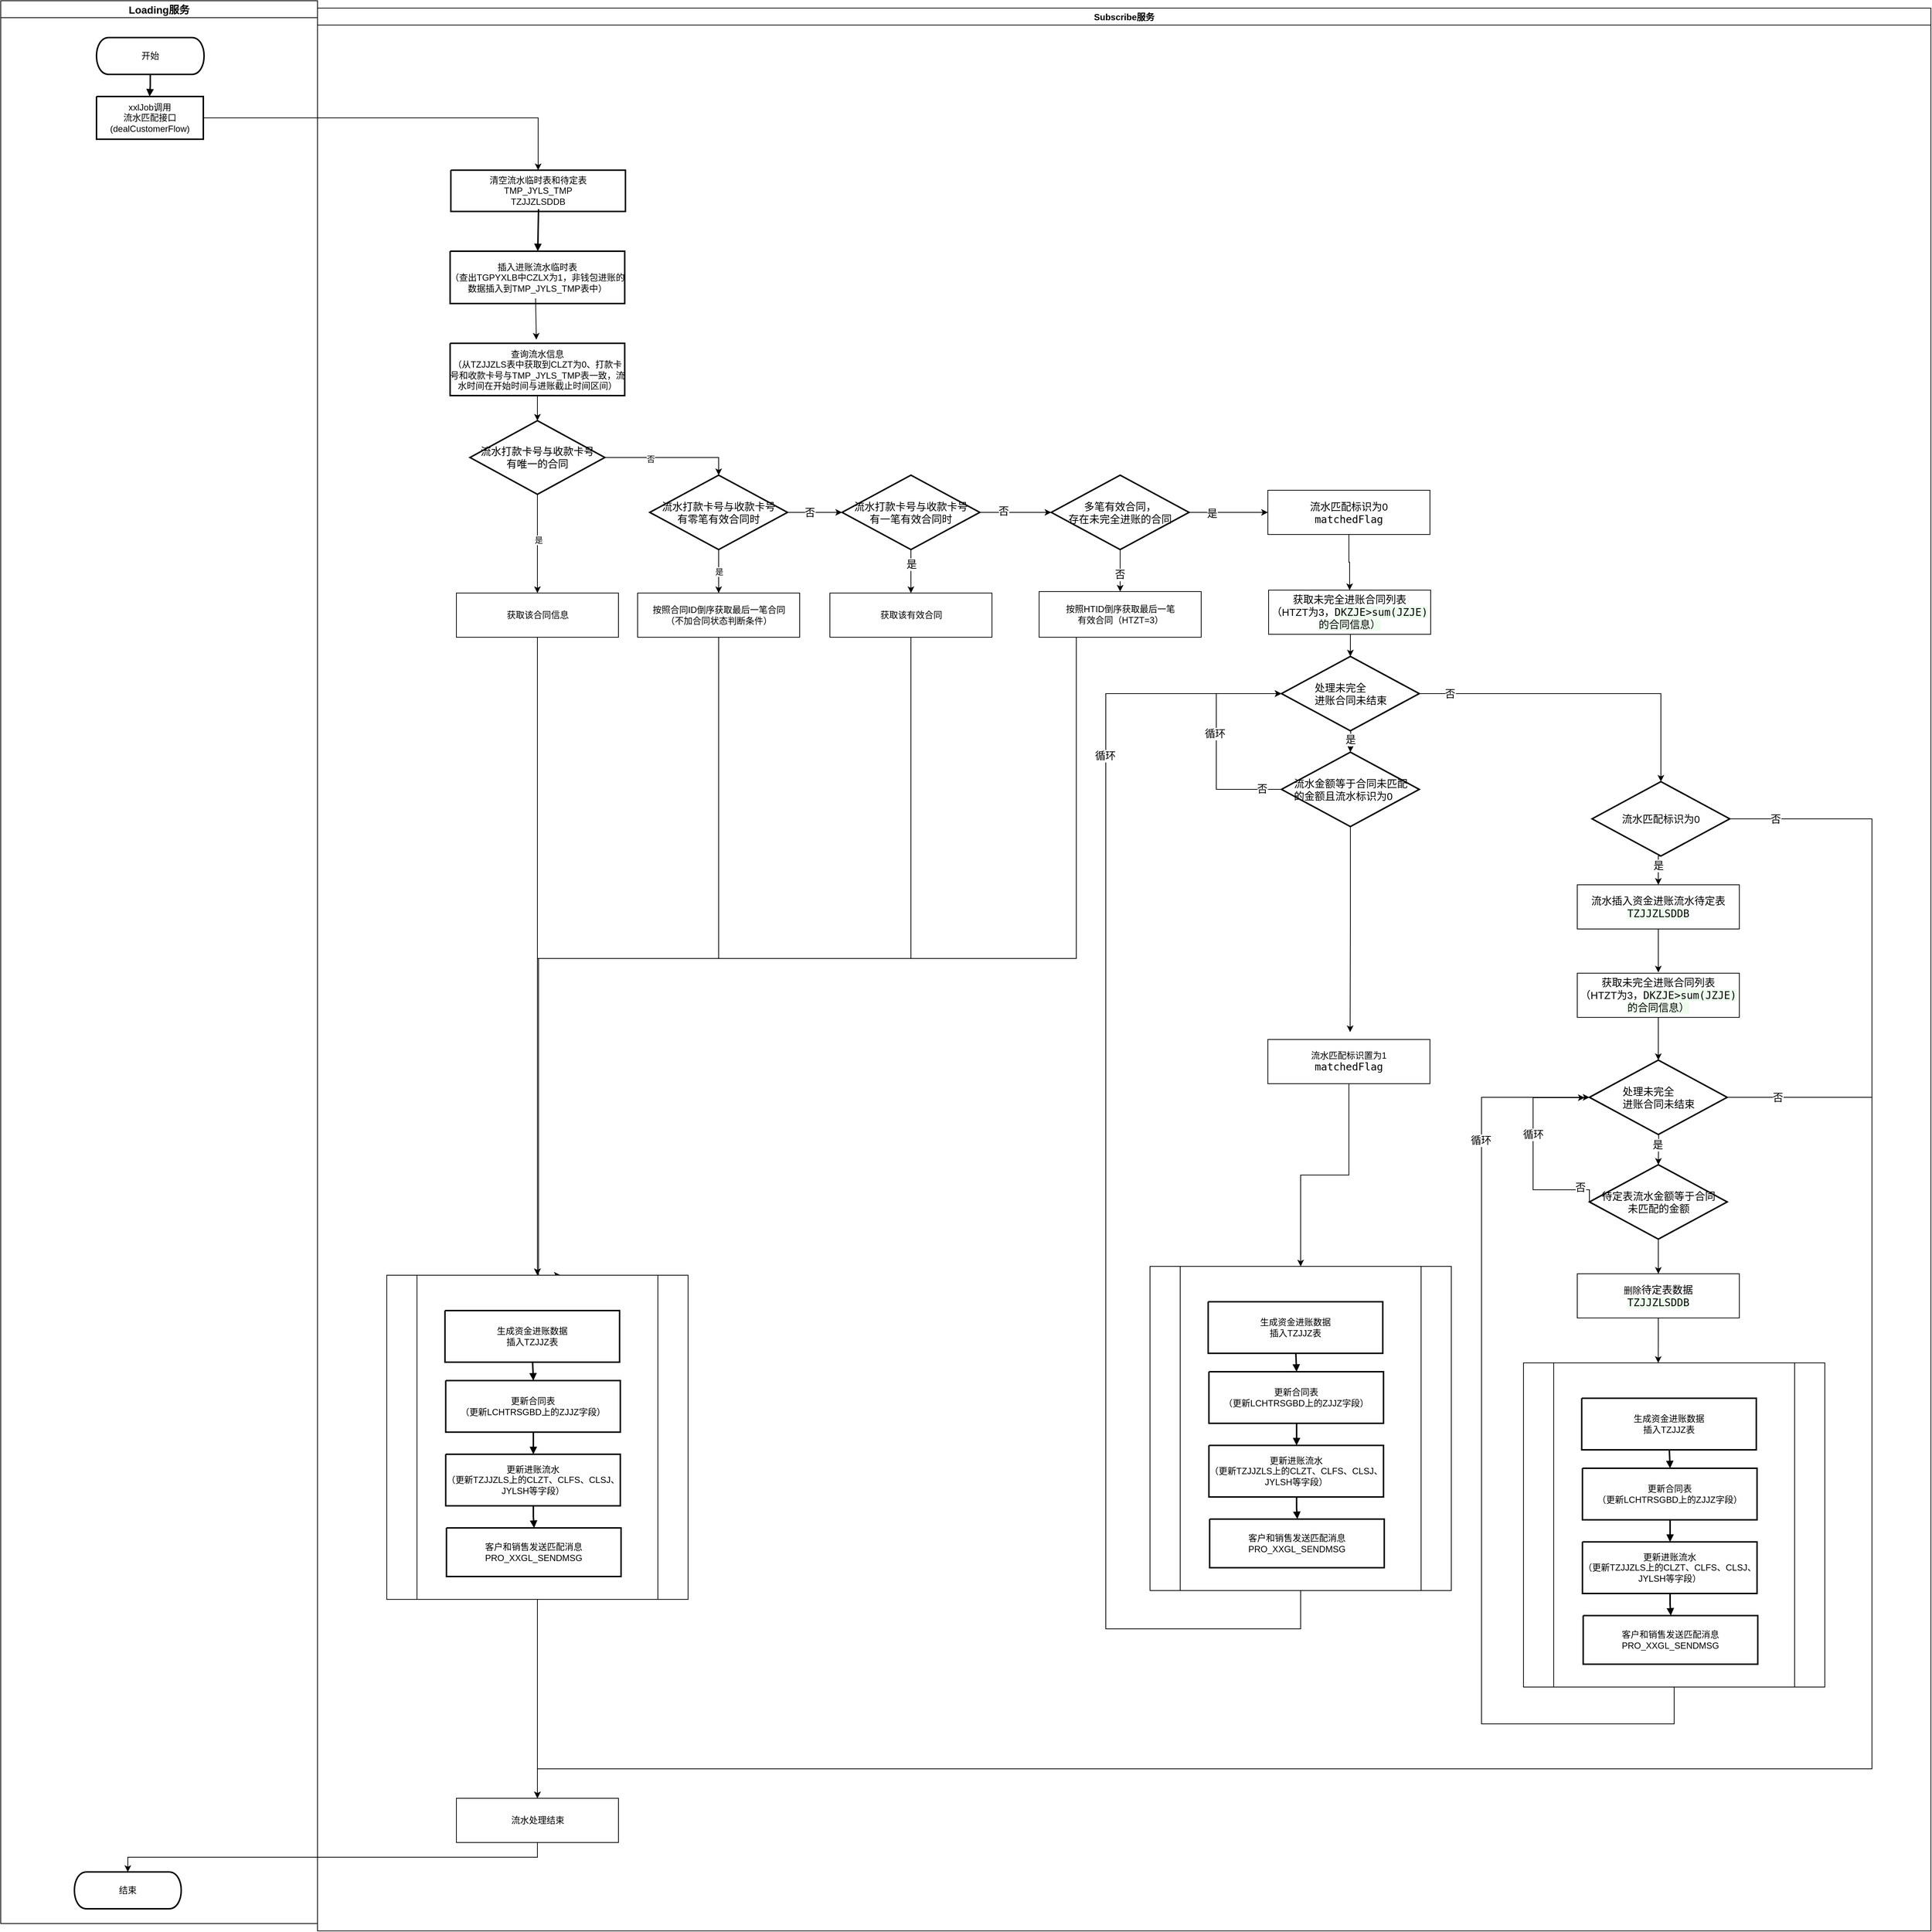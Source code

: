<mxfile version="24.2.5" type="github">
  <diagram id="C5RBs43oDa-KdzZeNtuy" name="Page-1">
    <mxGraphModel dx="1518" dy="624" grid="1" gridSize="10" guides="1" tooltips="1" connect="1" arrows="1" fold="1" page="1" pageScale="1" pageWidth="827" pageHeight="1169" math="0" shadow="0">
      <root>
        <mxCell id="WIyWlLk6GJQsqaUBKTNV-0" />
        <mxCell id="WIyWlLk6GJQsqaUBKTNV-1" parent="WIyWlLk6GJQsqaUBKTNV-0" />
        <mxCell id="pQPHmSbJhxu7xn3oYJk7-0" style="edgeStyle=orthogonalEdgeStyle;rounded=0;orthogonalLoop=1;jettySize=auto;html=1;fontSize=14;entryX=0.5;entryY=0;entryDx=0;entryDy=0;entryPerimeter=0;exitX=1;exitY=0.5;exitDx=0;exitDy=0;exitPerimeter=0;" edge="1" parent="WIyWlLk6GJQsqaUBKTNV-1" source="pQPHmSbJhxu7xn3oYJk7-67" target="pQPHmSbJhxu7xn3oYJk7-65">
          <mxGeometry relative="1" as="geometry">
            <mxPoint x="1289.0" y="1860" as="targetPoint" />
          </mxGeometry>
        </mxCell>
        <mxCell id="pQPHmSbJhxu7xn3oYJk7-1" value="否" style="edgeLabel;html=1;align=center;verticalAlign=middle;resizable=0;points=[];fontSize=14;" vertex="1" connectable="0" parent="pQPHmSbJhxu7xn3oYJk7-0">
          <mxGeometry x="-0.815" relative="1" as="geometry">
            <mxPoint as="offset" />
          </mxGeometry>
        </mxCell>
        <mxCell id="pQPHmSbJhxu7xn3oYJk7-2" value="Subscribe服务" style="swimlane;" vertex="1" parent="WIyWlLk6GJQsqaUBKTNV-1">
          <mxGeometry x="430" y="140" width="2190" height="2610" as="geometry" />
        </mxCell>
        <UserObject label="&lt;div style=&quot;font-size: 1px&quot;&gt;&lt;p style=&quot;text-align: center ; margin-left: 0 ; margin-right: 0 ; margin-top: 0px ; margin-bottom: 0px ; text-indent: 0 ; vertical-align: middle ; direction: ltr&quot;&gt;&lt;span style=&quot;font-size: 12px ; letter-spacing: 0px&quot;&gt;查询流水信息&lt;/span&gt;&lt;br&gt;&lt;/p&gt;&lt;p style=&quot;text-align: center ; margin-left: 0 ; margin-right: 0 ; margin-top: 0px ; margin-bottom: 0px ; text-indent: 0 ; vertical-align: middle ; direction: ltr&quot;&gt;&lt;span style=&quot;font-size: 12px ; letter-spacing: 0px&quot;&gt;（从TZJJZLS表中获取到CLZT为0、打款卡号和收款卡号与&lt;/span&gt;&lt;span style=&quot;font-size: 12px&quot;&gt;TMP_JYLS_TMP表一致，流水时间在开始时间与进账截止时间区间）&lt;/span&gt;&lt;/p&gt;&lt;/div&gt;" tags="Background" id="pQPHmSbJhxu7xn3oYJk7-3">
          <mxCell style="verticalAlign=middle;align=center;overflow=width;vsdxID=10;fillColor=#FFFFFF;gradientColor=none;shape=stencil(nZBRDoQgDERP03+WHsHFe5iISyOCQdT19kIaIxq//Jtp3zTpAFaTaUYNUkwx+F6v1EYD+AUpyRkdKCYFqACrzgf9C352LfuxyWRWg1/yhT/nRE5IsZWuZtCSK8CPeI0e/hF+jV7AJM4PO7KWCyr390bSiNtEtQM=);strokeColor=#000000;strokeWidth=2;spacingTop=-3;spacingBottom=-3;spacingLeft=-3;spacingRight=-3;points=[];labelBackgroundColor=none;rounded=0;html=1;whiteSpace=wrap;" vertex="1" parent="pQPHmSbJhxu7xn3oYJk7-2">
            <mxGeometry x="180" y="455" width="237" height="71" as="geometry" />
          </mxCell>
        </UserObject>
        <UserObject label="&lt;div style=&quot;font-size: 1px&quot;&gt;&lt;p style=&quot;text-align: center ; margin-left: 0 ; margin-right: 0 ; margin-top: 0px ; margin-bottom: 0px ; text-indent: 0 ; vertical-align: middle ; direction: ltr&quot;&gt;&lt;font style=&quot;font-size: 12px ; color: #000000 ; direction: ltr ; letter-spacing: 0px ; line-height: 120% ; opacity: 1&quot;&gt;插入进账流水临时表&lt;br&gt;&lt;/font&gt;&lt;font style=&quot;font-size: 12px ; color: #000000 ; direction: ltr ; letter-spacing: 0px ; line-height: 120% ; opacity: 1&quot;&gt;（查出TGPYXLB中CZLX为1，非钱包进账的数据插入到&lt;/font&gt;&lt;span style=&quot;font-size: 12px&quot;&gt;TMP_JYLS_TMP表中&lt;/span&gt;&lt;span style=&quot;font-size: 12px ; letter-spacing: 0px&quot;&gt;）&lt;/span&gt;&lt;/p&gt;&lt;/div&gt;" tags="Background" id="pQPHmSbJhxu7xn3oYJk7-4">
          <mxCell style="verticalAlign=middle;align=center;overflow=width;vsdxID=10;fillColor=#FFFFFF;gradientColor=none;shape=stencil(nZBRDoQgDERP03+WHsHFe5iISyOCQdT19kIaIxq//Jtp3zTpAFaTaUYNUkwx+F6v1EYD+AUpyRkdKCYFqACrzgf9C352LfuxyWRWg1/yhT/nRE5IsZWuZtCSK8CPeI0e/hF+jV7AJM4PO7KWCyr390bSiNtEtQM=);strokeColor=#000000;strokeWidth=2;spacingTop=-3;spacingBottom=-3;spacingLeft=-3;spacingRight=-3;points=[];labelBackgroundColor=none;rounded=0;html=1;whiteSpace=wrap;" vertex="1" parent="pQPHmSbJhxu7xn3oYJk7-2">
            <mxGeometry x="180" y="330" width="237" height="71" as="geometry" />
          </mxCell>
        </UserObject>
        <mxCell id="pQPHmSbJhxu7xn3oYJk7-5" value="流水匹配标识置为1&lt;br&gt;&lt;div style=&quot;background-color: rgb(255 , 255 , 255) ; color: rgb(8 , 8 , 8) ; font-family: &amp;#34;jetbrains mono&amp;#34; , monospace ; font-size: 10.5pt&quot;&gt;&lt;span style=&quot;color: #000000&quot;&gt;matchedFlag&lt;/span&gt;&lt;/div&gt;" style="rounded=0;whiteSpace=wrap;html=1;" vertex="1" parent="pQPHmSbJhxu7xn3oYJk7-2">
          <mxGeometry x="1290" y="1400" width="220" height="60" as="geometry" />
        </mxCell>
        <mxCell id="pQPHmSbJhxu7xn3oYJk7-6" style="edgeStyle=orthogonalEdgeStyle;rounded=0;orthogonalLoop=1;jettySize=auto;html=1;entryX=0.5;entryY=0;entryDx=0;entryDy=0;" edge="1" parent="pQPHmSbJhxu7xn3oYJk7-2" source="pQPHmSbJhxu7xn3oYJk7-7" target="pQPHmSbJhxu7xn3oYJk7-8">
          <mxGeometry relative="1" as="geometry" />
        </mxCell>
        <mxCell id="pQPHmSbJhxu7xn3oYJk7-7" value="&lt;span style=&quot;font-size: 14px ; text-align: left&quot;&gt;流水匹配标识为0&lt;br&gt;&lt;/span&gt;&lt;div style=&quot;background-color: rgb(255 , 255 , 255) ; color: rgb(8 , 8 , 8) ; font-family: &amp;#34;jetbrains mono&amp;#34; , monospace ; font-size: 10.5pt&quot;&gt;&lt;span style=&quot;color: #000000&quot;&gt;matchedFlag&lt;/span&gt;&lt;/div&gt;" style="rounded=0;whiteSpace=wrap;html=1;" vertex="1" parent="pQPHmSbJhxu7xn3oYJk7-2">
          <mxGeometry x="1290" y="654.5" width="220" height="60" as="geometry" />
        </mxCell>
        <mxCell id="pQPHmSbJhxu7xn3oYJk7-8" value="&lt;span style=&quot;font-size: 14px ; text-align: left&quot;&gt;获取未完全进账合同列表&lt;br&gt;（HTZT为3，&lt;/span&gt;&lt;span style=&quot;background-color: rgb(237 , 252 , 237) ; color: rgb(8 , 8 , 8) ; font-family: &amp;#34;jetbrains mono&amp;#34; , monospace ; font-size: 10.5pt&quot;&gt;DKZJE&amp;gt;sum(&lt;/span&gt;&lt;span style=&quot;background-color: rgb(237 , 252 , 237) ; color: rgb(8 , 8 , 8) ; font-family: &amp;#34;jetbrains mono&amp;#34; , monospace ; font-size: 10.5pt&quot;&gt;JZJE&lt;/span&gt;&lt;span style=&quot;background-color: rgb(237 , 252 , 237) ; color: rgb(8 , 8 , 8) ; font-family: &amp;#34;jetbrains mono&amp;#34; , monospace ; font-size: 10.5pt&quot;&gt;)的合同信息）&lt;/span&gt;" style="rounded=0;whiteSpace=wrap;html=1;" vertex="1" parent="pQPHmSbJhxu7xn3oYJk7-2">
          <mxGeometry x="1291" y="790" width="220" height="60" as="geometry" />
        </mxCell>
        <mxCell id="pQPHmSbJhxu7xn3oYJk7-9" value="&lt;span style=&quot;font-size: 14px ; text-align: left&quot;&gt;获取未完全进账合同列表&lt;br&gt;&lt;/span&gt;&lt;span style=&quot;font-size: 14px ; text-align: left&quot;&gt;（HTZT为3，&lt;/span&gt;&lt;span style=&quot;background-color: rgb(237 , 252 , 237) ; color: rgb(8 , 8 , 8) ; font-family: &amp;#34;jetbrains mono&amp;#34; , monospace ; font-size: 10.5pt&quot;&gt;DKZJE&amp;gt;sum(&lt;/span&gt;&lt;span style=&quot;background-color: rgb(237 , 252 , 237) ; color: rgb(8 , 8 , 8) ; font-family: &amp;#34;jetbrains mono&amp;#34; , monospace ; font-size: 10.5pt&quot;&gt;JZJE&lt;/span&gt;&lt;span style=&quot;background-color: rgb(237 , 252 , 237) ; color: rgb(8 , 8 , 8) ; font-family: &amp;#34;jetbrains mono&amp;#34; , monospace ; font-size: 10.5pt&quot;&gt;)的合同信息）&lt;/span&gt;&lt;span style=&quot;font-size: 14px ; text-align: left&quot;&gt;&lt;br&gt;&lt;/span&gt;" style="rounded=0;whiteSpace=wrap;html=1;" vertex="1" parent="pQPHmSbJhxu7xn3oYJk7-2">
          <mxGeometry x="1710" y="1310" width="220" height="60" as="geometry" />
        </mxCell>
        <mxCell id="pQPHmSbJhxu7xn3oYJk7-10" value="流水处理结束" style="rounded=0;whiteSpace=wrap;html=1;" vertex="1" parent="pQPHmSbJhxu7xn3oYJk7-2">
          <mxGeometry x="188.5" y="2430" width="220" height="60" as="geometry" />
        </mxCell>
        <mxCell id="pQPHmSbJhxu7xn3oYJk7-11" value="&lt;div style=&quot;text-align: left;&quot;&gt;&lt;span style=&quot;font-size: 14px;&quot;&gt;待定表流水金额等于&lt;/span&gt;&lt;span style=&quot;font-size: 14px; background-color: initial;&quot;&gt;合同&lt;/span&gt;&lt;/div&gt;&lt;div style=&quot;&quot;&gt;&lt;span style=&quot;font-size: 14px; background-color: initial;&quot;&gt;未匹配的金额&lt;/span&gt;&lt;/div&gt;" style="strokeWidth=2;html=1;shape=mxgraph.flowchart.decision;whiteSpace=wrap;" vertex="1" parent="pQPHmSbJhxu7xn3oYJk7-2">
          <mxGeometry x="1726.5" y="1570" width="187" height="101" as="geometry" />
        </mxCell>
        <mxCell id="pQPHmSbJhxu7xn3oYJk7-12" value="&lt;span style=&quot;font-size: 14px ; text-align: left&quot;&gt;流水打款卡号与收款卡号&lt;/span&gt;&lt;div&gt;&lt;span style=&quot;font-size: 14px ; text-align: left&quot;&gt;有唯一的合同&lt;/span&gt;&lt;/div&gt;" style="strokeWidth=2;html=1;shape=mxgraph.flowchart.decision;whiteSpace=wrap;" vertex="1" parent="WIyWlLk6GJQsqaUBKTNV-1">
          <mxGeometry x="637" y="700" width="183" height="100" as="geometry" />
        </mxCell>
        <mxCell id="pQPHmSbJhxu7xn3oYJk7-13" value="是" style="edgeStyle=orthogonalEdgeStyle;rounded=0;orthogonalLoop=1;jettySize=auto;html=1;exitX=0.5;exitY=1;exitDx=0;exitDy=0;exitPerimeter=0;entryX=0.5;entryY=0;entryDx=0;entryDy=0;" edge="1" parent="WIyWlLk6GJQsqaUBKTNV-1" source="pQPHmSbJhxu7xn3oYJk7-16" target="pQPHmSbJhxu7xn3oYJk7-27">
          <mxGeometry relative="1" as="geometry" />
        </mxCell>
        <mxCell id="pQPHmSbJhxu7xn3oYJk7-14" style="edgeStyle=orthogonalEdgeStyle;rounded=0;orthogonalLoop=1;jettySize=auto;html=1;exitX=1;exitY=0.5;exitDx=0;exitDy=0;exitPerimeter=0;" edge="1" parent="WIyWlLk6GJQsqaUBKTNV-1" source="pQPHmSbJhxu7xn3oYJk7-16" target="pQPHmSbJhxu7xn3oYJk7-21">
          <mxGeometry relative="1" as="geometry" />
        </mxCell>
        <mxCell id="pQPHmSbJhxu7xn3oYJk7-15" value="否" style="edgeLabel;html=1;align=center;verticalAlign=middle;resizable=0;points=[];fontSize=14;" vertex="1" connectable="0" parent="pQPHmSbJhxu7xn3oYJk7-14">
          <mxGeometry x="-0.202" relative="1" as="geometry">
            <mxPoint as="offset" />
          </mxGeometry>
        </mxCell>
        <mxCell id="pQPHmSbJhxu7xn3oYJk7-16" value="&lt;span style=&quot;font-size: 14px ; text-align: left&quot;&gt;流水打款卡号与收款卡号&lt;/span&gt;&lt;span style=&quot;font-size: 14px ; text-align: left&quot;&gt;&lt;br&gt;有零笔有效合同时&lt;/span&gt;" style="strokeWidth=2;html=1;shape=mxgraph.flowchart.decision;whiteSpace=wrap;" vertex="1" parent="WIyWlLk6GJQsqaUBKTNV-1">
          <mxGeometry x="881" y="774" width="187" height="101" as="geometry" />
        </mxCell>
        <mxCell id="pQPHmSbJhxu7xn3oYJk7-17" style="edgeStyle=orthogonalEdgeStyle;rounded=0;orthogonalLoop=1;jettySize=auto;html=1;exitX=0.5;exitY=1;exitDx=0;exitDy=0;exitPerimeter=0;entryX=0.5;entryY=0;entryDx=0;entryDy=0;" edge="1" parent="WIyWlLk6GJQsqaUBKTNV-1" source="pQPHmSbJhxu7xn3oYJk7-21" target="pQPHmSbJhxu7xn3oYJk7-29">
          <mxGeometry relative="1" as="geometry" />
        </mxCell>
        <mxCell id="pQPHmSbJhxu7xn3oYJk7-18" value="是" style="edgeLabel;html=1;align=center;verticalAlign=middle;resizable=0;points=[];fontSize=14;" vertex="1" connectable="0" parent="pQPHmSbJhxu7xn3oYJk7-17">
          <mxGeometry x="-0.33" relative="1" as="geometry">
            <mxPoint as="offset" />
          </mxGeometry>
        </mxCell>
        <mxCell id="pQPHmSbJhxu7xn3oYJk7-19" style="edgeStyle=orthogonalEdgeStyle;rounded=0;orthogonalLoop=1;jettySize=auto;html=1;exitX=1;exitY=0.5;exitDx=0;exitDy=0;exitPerimeter=0;entryX=0;entryY=0.5;entryDx=0;entryDy=0;entryPerimeter=0;" edge="1" parent="WIyWlLk6GJQsqaUBKTNV-1" source="pQPHmSbJhxu7xn3oYJk7-21" target="pQPHmSbJhxu7xn3oYJk7-34">
          <mxGeometry relative="1" as="geometry" />
        </mxCell>
        <mxCell id="pQPHmSbJhxu7xn3oYJk7-20" value="否" style="edgeLabel;html=1;align=center;verticalAlign=middle;resizable=0;points=[];fontSize=14;" vertex="1" connectable="0" parent="pQPHmSbJhxu7xn3oYJk7-19">
          <mxGeometry x="-0.345" y="2" relative="1" as="geometry">
            <mxPoint as="offset" />
          </mxGeometry>
        </mxCell>
        <mxCell id="pQPHmSbJhxu7xn3oYJk7-21" value="&lt;span style=&quot;font-size: 14px ; text-align: left&quot;&gt;流水打款卡号与收款卡号&lt;/span&gt;&lt;span style=&quot;font-size: 14px ; text-align: left&quot;&gt;&lt;br&gt;有一笔有效合同时&lt;/span&gt;" style="strokeWidth=2;html=1;shape=mxgraph.flowchart.decision;whiteSpace=wrap;" vertex="1" parent="WIyWlLk6GJQsqaUBKTNV-1">
          <mxGeometry x="1142" y="774" width="187" height="101" as="geometry" />
        </mxCell>
        <mxCell id="pQPHmSbJhxu7xn3oYJk7-22" style="edgeStyle=orthogonalEdgeStyle;rounded=0;orthogonalLoop=1;jettySize=auto;html=1;exitX=1;exitY=0.5;exitDx=0;exitDy=0;exitPerimeter=0;entryX=0.5;entryY=0;entryDx=0;entryDy=0;entryPerimeter=0;" edge="1" parent="WIyWlLk6GJQsqaUBKTNV-1" source="pQPHmSbJhxu7xn3oYJk7-12" target="pQPHmSbJhxu7xn3oYJk7-16">
          <mxGeometry relative="1" as="geometry" />
        </mxCell>
        <mxCell id="pQPHmSbJhxu7xn3oYJk7-23" value="否" style="edgeLabel;html=1;align=center;verticalAlign=middle;resizable=0;points=[];" vertex="1" connectable="0" parent="pQPHmSbJhxu7xn3oYJk7-22">
          <mxGeometry x="-0.304" y="-2" relative="1" as="geometry">
            <mxPoint as="offset" />
          </mxGeometry>
        </mxCell>
        <mxCell id="pQPHmSbJhxu7xn3oYJk7-24" style="edgeStyle=orthogonalEdgeStyle;rounded=0;orthogonalLoop=1;jettySize=auto;html=1;fontSize=14;" edge="1" parent="WIyWlLk6GJQsqaUBKTNV-1" source="pQPHmSbJhxu7xn3oYJk7-25" target="pQPHmSbJhxu7xn3oYJk7-79">
          <mxGeometry relative="1" as="geometry" />
        </mxCell>
        <mxCell id="pQPHmSbJhxu7xn3oYJk7-25" value="获取该合同信息" style="rounded=0;whiteSpace=wrap;html=1;" vertex="1" parent="WIyWlLk6GJQsqaUBKTNV-1">
          <mxGeometry x="618.5" y="934" width="220" height="60" as="geometry" />
        </mxCell>
        <mxCell id="pQPHmSbJhxu7xn3oYJk7-26" style="edgeStyle=orthogonalEdgeStyle;rounded=0;orthogonalLoop=1;jettySize=auto;html=1;exitX=0.5;exitY=1;exitDx=0;exitDy=0;entryX=0.5;entryY=0;entryDx=0;entryDy=0;fontSize=14;" edge="1" parent="WIyWlLk6GJQsqaUBKTNV-1" source="pQPHmSbJhxu7xn3oYJk7-27" target="pQPHmSbJhxu7xn3oYJk7-79">
          <mxGeometry relative="1" as="geometry">
            <Array as="points">
              <mxPoint x="975" y="1430" />
              <mxPoint x="729" y="1430" />
            </Array>
          </mxGeometry>
        </mxCell>
        <mxCell id="pQPHmSbJhxu7xn3oYJk7-27" value="按照合同ID倒序获取最后一笔合同&lt;br&gt;（不加合同状态判断条件）" style="rounded=0;whiteSpace=wrap;html=1;" vertex="1" parent="WIyWlLk6GJQsqaUBKTNV-1">
          <mxGeometry x="864.5" y="934" width="220" height="60" as="geometry" />
        </mxCell>
        <mxCell id="pQPHmSbJhxu7xn3oYJk7-28" style="edgeStyle=orthogonalEdgeStyle;rounded=0;orthogonalLoop=1;jettySize=auto;html=1;exitX=0.5;exitY=1;exitDx=0;exitDy=0;fontSize=14;" edge="1" parent="WIyWlLk6GJQsqaUBKTNV-1" source="pQPHmSbJhxu7xn3oYJk7-29">
          <mxGeometry relative="1" as="geometry">
            <mxPoint x="760" y="1860" as="targetPoint" />
            <Array as="points">
              <mxPoint x="1236" y="1430" />
              <mxPoint x="730" y="1430" />
              <mxPoint x="730" y="1860" />
            </Array>
          </mxGeometry>
        </mxCell>
        <mxCell id="pQPHmSbJhxu7xn3oYJk7-29" value="获取该有效合同" style="rounded=0;whiteSpace=wrap;html=1;" vertex="1" parent="WIyWlLk6GJQsqaUBKTNV-1">
          <mxGeometry x="1125.5" y="934" width="220" height="60" as="geometry" />
        </mxCell>
        <mxCell id="pQPHmSbJhxu7xn3oYJk7-30" style="edgeStyle=orthogonalEdgeStyle;rounded=0;orthogonalLoop=1;jettySize=auto;html=1;exitX=0.5;exitY=1;exitDx=0;exitDy=0;exitPerimeter=0;entryX=0.5;entryY=0;entryDx=0;entryDy=0;" edge="1" parent="WIyWlLk6GJQsqaUBKTNV-1" source="pQPHmSbJhxu7xn3oYJk7-34" target="pQPHmSbJhxu7xn3oYJk7-52">
          <mxGeometry relative="1" as="geometry" />
        </mxCell>
        <mxCell id="pQPHmSbJhxu7xn3oYJk7-31" value="否" style="edgeLabel;html=1;align=center;verticalAlign=middle;resizable=0;points=[];fontSize=14;" vertex="1" connectable="0" parent="pQPHmSbJhxu7xn3oYJk7-30">
          <mxGeometry x="0.186" y="-1" relative="1" as="geometry">
            <mxPoint as="offset" />
          </mxGeometry>
        </mxCell>
        <mxCell id="pQPHmSbJhxu7xn3oYJk7-32" style="edgeStyle=orthogonalEdgeStyle;rounded=0;orthogonalLoop=1;jettySize=auto;html=1;exitX=1;exitY=0.5;exitDx=0;exitDy=0;exitPerimeter=0;fontSize=14;" edge="1" parent="WIyWlLk6GJQsqaUBKTNV-1" source="pQPHmSbJhxu7xn3oYJk7-34" target="pQPHmSbJhxu7xn3oYJk7-7">
          <mxGeometry relative="1" as="geometry" />
        </mxCell>
        <mxCell id="pQPHmSbJhxu7xn3oYJk7-33" value="是" style="edgeLabel;html=1;align=center;verticalAlign=middle;resizable=0;points=[];fontSize=14;" vertex="1" connectable="0" parent="pQPHmSbJhxu7xn3oYJk7-32">
          <mxGeometry x="-0.428" y="-1" relative="1" as="geometry">
            <mxPoint as="offset" />
          </mxGeometry>
        </mxCell>
        <mxCell id="pQPHmSbJhxu7xn3oYJk7-34" value="&lt;span style=&quot;font-size: 14px; text-align: left;&quot;&gt;多笔有效合同，&lt;/span&gt;&lt;div&gt;&lt;span style=&quot;font-size: 14px; text-align: left;&quot;&gt;存在未完全进账的合同&lt;/span&gt;&lt;/div&gt;" style="strokeWidth=2;html=1;shape=mxgraph.flowchart.decision;whiteSpace=wrap;" vertex="1" parent="WIyWlLk6GJQsqaUBKTNV-1">
          <mxGeometry x="1426" y="774" width="187" height="101" as="geometry" />
        </mxCell>
        <mxCell id="pQPHmSbJhxu7xn3oYJk7-35" style="edgeStyle=orthogonalEdgeStyle;rounded=0;orthogonalLoop=1;jettySize=auto;html=1;exitX=0.5;exitY=1;exitDx=0;exitDy=0;entryX=0.5;entryY=0;entryDx=0;entryDy=0;entryPerimeter=0;" edge="1" parent="WIyWlLk6GJQsqaUBKTNV-1" target="pQPHmSbJhxu7xn3oYJk7-43">
          <mxGeometry relative="1" as="geometry">
            <mxPoint x="1832" y="1099" as="sourcePoint" />
          </mxGeometry>
        </mxCell>
        <mxCell id="pQPHmSbJhxu7xn3oYJk7-36" value="是" style="edgeLabel;html=1;align=center;verticalAlign=middle;resizable=0;points=[];fontSize=14;" vertex="1" connectable="0" parent="pQPHmSbJhxu7xn3oYJk7-35">
          <mxGeometry x="0.32" relative="1" as="geometry">
            <mxPoint as="offset" />
          </mxGeometry>
        </mxCell>
        <mxCell id="pQPHmSbJhxu7xn3oYJk7-37" style="edgeStyle=orthogonalEdgeStyle;rounded=0;orthogonalLoop=1;jettySize=auto;html=1;entryX=0;entryY=0.5;entryDx=0;entryDy=0;fontSize=14;exitX=0.5;exitY=1;exitDx=0;exitDy=0;entryPerimeter=0;" edge="1" parent="WIyWlLk6GJQsqaUBKTNV-1" source="pQPHmSbJhxu7xn3oYJk7-69" target="pQPHmSbJhxu7xn3oYJk7-67">
          <mxGeometry relative="1" as="geometry">
            <mxPoint x="1832" y="1039" as="targetPoint" />
            <Array as="points">
              <mxPoint x="1765" y="2340" />
              <mxPoint x="1500" y="2340" />
              <mxPoint x="1500" y="1071" />
            </Array>
          </mxGeometry>
        </mxCell>
        <mxCell id="pQPHmSbJhxu7xn3oYJk7-38" value="&lt;span style=&quot;font-size: 14px&quot;&gt;循环&lt;/span&gt;" style="edgeLabel;html=1;align=center;verticalAlign=middle;resizable=0;points=[];" vertex="1" connectable="0" parent="pQPHmSbJhxu7xn3oYJk7-37">
          <mxGeometry x="0.646" y="1" relative="1" as="geometry">
            <mxPoint as="offset" />
          </mxGeometry>
        </mxCell>
        <mxCell id="pQPHmSbJhxu7xn3oYJk7-39" style="edgeStyle=orthogonalEdgeStyle;rounded=0;orthogonalLoop=1;jettySize=auto;html=1;entryX=0;entryY=0.5;entryDx=0;entryDy=0;fontSize=14;entryPerimeter=0;" edge="1" parent="WIyWlLk6GJQsqaUBKTNV-1" source="pQPHmSbJhxu7xn3oYJk7-43" target="pQPHmSbJhxu7xn3oYJk7-67">
          <mxGeometry relative="1" as="geometry">
            <mxPoint x="1832" y="1039" as="targetPoint" />
            <Array as="points">
              <mxPoint x="1650" y="1201" />
              <mxPoint x="1650" y="1071" />
            </Array>
          </mxGeometry>
        </mxCell>
        <mxCell id="pQPHmSbJhxu7xn3oYJk7-40" value="循环" style="edgeLabel;html=1;align=center;verticalAlign=middle;resizable=0;points=[];fontSize=14;" vertex="1" connectable="0" parent="pQPHmSbJhxu7xn3oYJk7-39">
          <mxGeometry x="0.07" y="2" relative="1" as="geometry">
            <mxPoint as="offset" />
          </mxGeometry>
        </mxCell>
        <mxCell id="pQPHmSbJhxu7xn3oYJk7-41" value="否" style="edgeLabel;html=1;align=center;verticalAlign=middle;resizable=0;points=[];fontSize=14;" vertex="1" connectable="0" parent="pQPHmSbJhxu7xn3oYJk7-39">
          <mxGeometry x="-0.825" y="-1" relative="1" as="geometry">
            <mxPoint as="offset" />
          </mxGeometry>
        </mxCell>
        <mxCell id="pQPHmSbJhxu7xn3oYJk7-42" style="edgeStyle=orthogonalEdgeStyle;rounded=0;orthogonalLoop=1;jettySize=auto;html=1;exitX=0.5;exitY=1;exitDx=0;exitDy=0;exitPerimeter=0;" edge="1" parent="WIyWlLk6GJQsqaUBKTNV-1" source="pQPHmSbJhxu7xn3oYJk7-43">
          <mxGeometry relative="1" as="geometry">
            <mxPoint x="1831.667" y="1530" as="targetPoint" />
          </mxGeometry>
        </mxCell>
        <mxCell id="pQPHmSbJhxu7xn3oYJk7-43" value="&lt;div style=&quot;text-align: left&quot;&gt;&lt;span style=&quot;font-size: 14px&quot;&gt;流水金额等于&lt;/span&gt;&lt;span style=&quot;font-size: 14px&quot;&gt;合同&lt;/span&gt;&lt;span style=&quot;font-size: 14px ; text-align: center&quot;&gt;未匹配&lt;/span&gt;&lt;/div&gt;&lt;div style=&quot;text-align: left&quot;&gt;&lt;span style=&quot;font-size: 14px ; text-align: center&quot;&gt;的金额且流水标识为0&lt;/span&gt;&lt;/div&gt;" style="strokeWidth=2;html=1;shape=mxgraph.flowchart.decision;whiteSpace=wrap;" vertex="1" parent="WIyWlLk6GJQsqaUBKTNV-1">
          <mxGeometry x="1738.5" y="1150" width="187" height="101" as="geometry" />
        </mxCell>
        <mxCell id="pQPHmSbJhxu7xn3oYJk7-44" style="edgeStyle=orthogonalEdgeStyle;rounded=0;orthogonalLoop=1;jettySize=auto;html=1;exitX=0;exitY=0.5;exitDx=0;exitDy=0;exitPerimeter=0;fontSize=14;" edge="1" parent="WIyWlLk6GJQsqaUBKTNV-1" source="pQPHmSbJhxu7xn3oYJk7-11">
          <mxGeometry relative="1" as="geometry">
            <mxPoint x="2150" y="1619" as="targetPoint" />
            <Array as="points">
              <mxPoint x="2080" y="1744" />
              <mxPoint x="2080" y="1619" />
            </Array>
          </mxGeometry>
        </mxCell>
        <mxCell id="pQPHmSbJhxu7xn3oYJk7-45" value="循环" style="edgeLabel;html=1;align=center;verticalAlign=middle;resizable=0;points=[];fontSize=14;" vertex="1" connectable="0" parent="pQPHmSbJhxu7xn3oYJk7-44">
          <mxGeometry x="0.17" relative="1" as="geometry">
            <mxPoint as="offset" />
          </mxGeometry>
        </mxCell>
        <mxCell id="pQPHmSbJhxu7xn3oYJk7-46" value="否" style="edgeLabel;html=1;align=center;verticalAlign=middle;resizable=0;points=[];fontSize=14;" vertex="1" connectable="0" parent="pQPHmSbJhxu7xn3oYJk7-44">
          <mxGeometry x="-0.794" y="-3" relative="1" as="geometry">
            <mxPoint as="offset" />
          </mxGeometry>
        </mxCell>
        <mxCell id="pQPHmSbJhxu7xn3oYJk7-47" style="edgeStyle=orthogonalEdgeStyle;rounded=0;orthogonalLoop=1;jettySize=auto;html=1;exitX=0.5;exitY=1;exitDx=0;exitDy=0;" edge="1" parent="WIyWlLk6GJQsqaUBKTNV-1" source="pQPHmSbJhxu7xn3oYJk7-48">
          <mxGeometry relative="1" as="geometry">
            <mxPoint x="2250" y="1449" as="targetPoint" />
          </mxGeometry>
        </mxCell>
        <mxCell id="pQPHmSbJhxu7xn3oYJk7-48" value="&lt;font style=&quot;font-size: 14px&quot;&gt;流水插入&lt;span style=&quot;text-align: left&quot;&gt;资金进账流水待定表&lt;br&gt;&lt;/span&gt;&lt;div style=&quot;background-color: rgb(255 , 255 , 255) ; color: rgb(8 , 8 , 8) ; font-family: &amp;#34;jetbrains mono&amp;#34; , monospace ; font-size: 10.5pt&quot;&gt;&lt;span style=&quot;background-color: #edfced&quot;&gt;TZJJZLSDDB&lt;/span&gt;&lt;/div&gt;&lt;/font&gt;" style="rounded=0;whiteSpace=wrap;html=1;" vertex="1" parent="WIyWlLk6GJQsqaUBKTNV-1">
          <mxGeometry x="2140" y="1330" width="220" height="60" as="geometry" />
        </mxCell>
        <mxCell id="pQPHmSbJhxu7xn3oYJk7-49" style="edgeStyle=orthogonalEdgeStyle;rounded=0;orthogonalLoop=1;jettySize=auto;html=1;exitX=0.5;exitY=1;exitDx=0;exitDy=0;entryX=0.5;entryY=0;entryDx=0;entryDy=0;entryPerimeter=0;" edge="1" parent="WIyWlLk6GJQsqaUBKTNV-1" target="pQPHmSbJhxu7xn3oYJk7-11">
          <mxGeometry relative="1" as="geometry">
            <mxPoint x="2250" y="1638" as="sourcePoint" />
          </mxGeometry>
        </mxCell>
        <mxCell id="pQPHmSbJhxu7xn3oYJk7-50" value="是" style="edgeLabel;html=1;align=center;verticalAlign=middle;resizable=0;points=[];fontSize=14;" vertex="1" connectable="0" parent="pQPHmSbJhxu7xn3oYJk7-49">
          <mxGeometry x="0.259" y="-1" relative="1" as="geometry">
            <mxPoint as="offset" />
          </mxGeometry>
        </mxCell>
        <mxCell id="pQPHmSbJhxu7xn3oYJk7-51" style="edgeStyle=orthogonalEdgeStyle;rounded=0;orthogonalLoop=1;jettySize=auto;html=1;entryX=0.5;entryY=0;entryDx=0;entryDy=0;fontSize=14;" edge="1" parent="WIyWlLk6GJQsqaUBKTNV-1" source="pQPHmSbJhxu7xn3oYJk7-52" target="pQPHmSbJhxu7xn3oYJk7-79">
          <mxGeometry relative="1" as="geometry">
            <Array as="points">
              <mxPoint x="1460" y="1430" />
              <mxPoint x="729" y="1430" />
            </Array>
          </mxGeometry>
        </mxCell>
        <mxCell id="pQPHmSbJhxu7xn3oYJk7-52" value="按照HTID倒序获取最后一笔&lt;br&gt;有效合同（HTZT=3）" style="rounded=0;whiteSpace=wrap;html=1;" vertex="1" parent="WIyWlLk6GJQsqaUBKTNV-1">
          <mxGeometry x="1409.5" y="932" width="220" height="62" as="geometry" />
        </mxCell>
        <mxCell id="pQPHmSbJhxu7xn3oYJk7-53" style="edgeStyle=orthogonalEdgeStyle;rounded=0;orthogonalLoop=1;jettySize=auto;html=1;exitX=0.5;exitY=1;exitDx=0;exitDy=0;exitPerimeter=0;entryX=0.5;entryY=0;entryDx=0;entryDy=0;" edge="1" parent="WIyWlLk6GJQsqaUBKTNV-1" source="pQPHmSbJhxu7xn3oYJk7-12" target="pQPHmSbJhxu7xn3oYJk7-25">
          <mxGeometry relative="1" as="geometry">
            <mxPoint x="237" y="726" as="targetPoint" />
            <mxPoint x="237" y="686" as="sourcePoint" />
            <Array as="points" />
          </mxGeometry>
        </mxCell>
        <mxCell id="pQPHmSbJhxu7xn3oYJk7-54" value="是" style="edgeLabel;html=1;align=center;verticalAlign=middle;resizable=0;points=[];" vertex="1" connectable="0" parent="pQPHmSbJhxu7xn3oYJk7-53">
          <mxGeometry x="-0.084" y="1" relative="1" as="geometry">
            <mxPoint as="offset" />
          </mxGeometry>
        </mxCell>
        <UserObject label="&lt;div style=&quot;font-size: 1px&quot;&gt;&lt;p style=&quot;text-align:center;margin-left:0;margin-right:0;margin-top:0px;margin-bottom:0px;text-indent:0;vertical-align:middle;direction:ltr;&quot;&gt;&lt;font style=&quot;font-size:12px;font-family:0;color:#000000;direction:ltr;letter-spacing:0px;line-height:120%;opacity:1&quot;&gt;清空流水临时表和待定表&lt;br&gt;&lt;/font&gt;&lt;font style=&quot;font-size:12px;font-family:0;color:#000000;direction:ltr;letter-spacing:0px;line-height:120%;opacity:1&quot;&gt;TMP_JYLS_TMP&lt;br&gt;&lt;/font&gt;&lt;font style=&quot;font-size:12px;font-family:0;color:#000000;direction:ltr;letter-spacing:0px;line-height:120%;opacity:1&quot;&gt;TZJJZLSDDB&lt;br&gt;&lt;/font&gt;&lt;/p&gt;&lt;/div&gt;" tags="Background" id="pQPHmSbJhxu7xn3oYJk7-55">
          <mxCell style="verticalAlign=middle;align=center;overflow=width;vsdxID=8;fillColor=#FFFFFF;gradientColor=none;shape=stencil(nZBRDoQgDERP03+WHsHFe5iISyOCQdT19kIaIxq//Jtp3zTpAFaTaUYNUkwx+F6v1EYD+AUpyRkdKCYFqACrzgf9C352LfuxyWRWg1/yhT/nRE5IsZWuZtCSK8CPeI0e/hF+jV7AJM4PO7KWCyr390bSiNtEtQM=);strokeColor=#000000;strokeWidth=2;spacingTop=-3;spacingBottom=-3;spacingLeft=-3;spacingRight=-3;points=[];labelBackgroundColor=none;rounded=0;html=1;whiteSpace=wrap;" vertex="1" parent="WIyWlLk6GJQsqaUBKTNV-1">
            <mxGeometry x="611" y="360" width="237" height="56" as="geometry" />
          </mxCell>
        </UserObject>
        <UserObject label="" tags="Background" id="pQPHmSbJhxu7xn3oYJk7-56">
          <mxCell style="vsdxID=18;edgeStyle=none;startArrow=none;endArrow=block;startSize=5;endSize=5;strokeWidth=2;spacingTop=0;spacingBottom=0;spacingLeft=0;spacingRight=0;verticalAlign=middle;html=1;labelBackgroundColor=#ffffff;rounded=0;exitX=0.502;exitY=1;exitDx=0;exitDy=0;exitPerimeter=0;entryX=0.502;entryY=0;entryDx=0;entryDy=0;entryPerimeter=0;" edge="1" parent="WIyWlLk6GJQsqaUBKTNV-1" source="pQPHmSbJhxu7xn3oYJk7-55" target="pQPHmSbJhxu7xn3oYJk7-4">
            <mxGeometry relative="1" as="geometry">
              <mxPoint y="118" as="offset" />
              <Array as="points">
                <mxPoint x="730" y="412.9" />
                <mxPoint x="730" y="412.9" />
              </Array>
            </mxGeometry>
          </mxCell>
        </UserObject>
        <mxCell id="pQPHmSbJhxu7xn3oYJk7-57" style="edgeStyle=orthogonalEdgeStyle;rounded=0;orthogonalLoop=1;jettySize=auto;html=1;exitX=0.498;exitY=1.042;exitDx=0;exitDy=0;exitPerimeter=0;" edge="1" parent="WIyWlLk6GJQsqaUBKTNV-1">
          <mxGeometry relative="1" as="geometry">
            <mxPoint x="727" y="590" as="targetPoint" />
            <Array as="points">
              <mxPoint x="727" y="534" />
            </Array>
            <mxPoint x="726.026" y="533.982" as="sourcePoint" />
          </mxGeometry>
        </mxCell>
        <mxCell id="pQPHmSbJhxu7xn3oYJk7-58" style="edgeStyle=orthogonalEdgeStyle;rounded=0;orthogonalLoop=1;jettySize=auto;html=1;exitX=0.5;exitY=1;exitDx=0;exitDy=0;fontSize=14;" edge="1" parent="WIyWlLk6GJQsqaUBKTNV-1" source="pQPHmSbJhxu7xn3oYJk7-59">
          <mxGeometry relative="1" as="geometry">
            <mxPoint x="2249.857" y="1979" as="targetPoint" />
          </mxGeometry>
        </mxCell>
        <mxCell id="pQPHmSbJhxu7xn3oYJk7-59" value="删除&lt;span style=&quot;font-size: 14px ; text-align: left&quot;&gt;待定表数据&lt;br&gt;&lt;/span&gt;&lt;div style=&quot;background-color: rgb(255 , 255 , 255) ; color: rgb(8 , 8 , 8) ; font-family: &amp;#34;jetbrains mono&amp;#34; , monospace ; font-size: 10.5pt&quot;&gt;&lt;span style=&quot;background-color: #edfced&quot;&gt;TZJJZLSDDB&lt;/span&gt;&lt;/div&gt;" style="rounded=0;whiteSpace=wrap;html=1;" vertex="1" parent="WIyWlLk6GJQsqaUBKTNV-1">
          <mxGeometry x="2140" y="1858" width="220" height="60" as="geometry" />
        </mxCell>
        <mxCell id="pQPHmSbJhxu7xn3oYJk7-60" style="edgeStyle=orthogonalEdgeStyle;rounded=0;orthogonalLoop=1;jettySize=auto;html=1;exitX=0.5;exitY=1;exitDx=0;exitDy=0;exitPerimeter=0;entryX=0.5;entryY=0;entryDx=0;entryDy=0;" edge="1" parent="WIyWlLk6GJQsqaUBKTNV-1" source="pQPHmSbJhxu7xn3oYJk7-11" target="pQPHmSbJhxu7xn3oYJk7-59">
          <mxGeometry relative="1" as="geometry" />
        </mxCell>
        <mxCell id="pQPHmSbJhxu7xn3oYJk7-61" style="edgeStyle=orthogonalEdgeStyle;rounded=0;orthogonalLoop=1;jettySize=auto;html=1;exitX=0.5;exitY=1;exitDx=0;exitDy=0;exitPerimeter=0;entryX=0.5;entryY=0;entryDx=0;entryDy=0;fontSize=14;" edge="1" parent="WIyWlLk6GJQsqaUBKTNV-1" source="pQPHmSbJhxu7xn3oYJk7-65" target="pQPHmSbJhxu7xn3oYJk7-48">
          <mxGeometry relative="1" as="geometry" />
        </mxCell>
        <mxCell id="pQPHmSbJhxu7xn3oYJk7-62" value="是" style="edgeLabel;html=1;align=center;verticalAlign=middle;resizable=0;points=[];fontSize=14;" vertex="1" connectable="0" parent="pQPHmSbJhxu7xn3oYJk7-61">
          <mxGeometry x="-0.239" relative="1" as="geometry">
            <mxPoint as="offset" />
          </mxGeometry>
        </mxCell>
        <mxCell id="pQPHmSbJhxu7xn3oYJk7-63" style="edgeStyle=orthogonalEdgeStyle;rounded=0;orthogonalLoop=1;jettySize=auto;html=1;exitX=1;exitY=0.5;exitDx=0;exitDy=0;exitPerimeter=0;fontSize=14;entryX=0.5;entryY=0;entryDx=0;entryDy=0;" edge="1" parent="WIyWlLk6GJQsqaUBKTNV-1" source="pQPHmSbJhxu7xn3oYJk7-65" target="pQPHmSbJhxu7xn3oYJk7-10">
          <mxGeometry relative="1" as="geometry">
            <mxPoint x="190" y="2600" as="targetPoint" />
            <Array as="points">
              <mxPoint x="2540" y="1240" />
              <mxPoint x="2540" y="2530" />
              <mxPoint x="729" y="2530" />
            </Array>
          </mxGeometry>
        </mxCell>
        <mxCell id="pQPHmSbJhxu7xn3oYJk7-64" value="否" style="edgeLabel;html=1;align=center;verticalAlign=middle;resizable=0;points=[];fontSize=14;" vertex="1" connectable="0" parent="pQPHmSbJhxu7xn3oYJk7-63">
          <mxGeometry x="-0.963" relative="1" as="geometry">
            <mxPoint as="offset" />
          </mxGeometry>
        </mxCell>
        <mxCell id="pQPHmSbJhxu7xn3oYJk7-65" value="&lt;span style=&quot;font-size: 14px ; text-align: left&quot;&gt;流水匹配标识为0&lt;br&gt;&lt;/span&gt;" style="strokeWidth=2;html=1;shape=mxgraph.flowchart.decision;whiteSpace=wrap;" vertex="1" parent="WIyWlLk6GJQsqaUBKTNV-1">
          <mxGeometry x="2160" y="1190" width="187" height="101" as="geometry" />
        </mxCell>
        <mxCell id="pQPHmSbJhxu7xn3oYJk7-66" style="edgeStyle=orthogonalEdgeStyle;rounded=0;orthogonalLoop=1;jettySize=auto;html=1;entryX=0.5;entryY=0;entryDx=0;entryDy=0;fontSize=14;" edge="1" parent="WIyWlLk6GJQsqaUBKTNV-1" source="pQPHmSbJhxu7xn3oYJk7-5" target="pQPHmSbJhxu7xn3oYJk7-69">
          <mxGeometry relative="1" as="geometry" />
        </mxCell>
        <mxCell id="pQPHmSbJhxu7xn3oYJk7-67" value="&lt;div style=&quot;text-align: left&quot;&gt;&lt;div&gt;&lt;span style=&quot;font-size: 14px&quot;&gt;处理未完全&lt;/span&gt;&lt;/div&gt;&lt;div&gt;&lt;span style=&quot;font-size: 14px&quot;&gt;进账合同未&lt;/span&gt;&lt;span style=&quot;font-size: 14px&quot;&gt;结束&lt;/span&gt;&lt;/div&gt;&lt;/div&gt;" style="strokeWidth=2;html=1;shape=mxgraph.flowchart.decision;whiteSpace=wrap;" vertex="1" parent="WIyWlLk6GJQsqaUBKTNV-1">
          <mxGeometry x="1738.5" y="1020" width="187" height="101" as="geometry" />
        </mxCell>
        <mxCell id="pQPHmSbJhxu7xn3oYJk7-68" value="" style="group" vertex="1" connectable="0" parent="WIyWlLk6GJQsqaUBKTNV-1">
          <mxGeometry x="1560" y="1848" width="409" height="440" as="geometry" />
        </mxCell>
        <mxCell id="pQPHmSbJhxu7xn3oYJk7-69" value="" style="shape=process;whiteSpace=wrap;html=1;backgroundOutline=1;fontSize=14;" vertex="1" parent="pQPHmSbJhxu7xn3oYJk7-68">
          <mxGeometry width="409" height="440" as="geometry" />
        </mxCell>
        <UserObject label="&lt;div style=&quot;font-size: 1px&quot;&gt;&lt;p style=&quot;text-align:center;margin-left:0;margin-right:0;margin-top:0px;margin-bottom:0px;text-indent:0;vertical-align:middle;direction:ltr;&quot;&gt;&lt;font style=&quot;font-size:12px;font-family:0;color:#000000;direction:ltr;letter-spacing:0px;line-height:120%;opacity:1&quot;&gt;生成资金进账数据&lt;br/&gt;&lt;/font&gt;&lt;font style=&quot;font-size:12px;font-family:0;color:#000000;direction:ltr;letter-spacing:0px;line-height:120%;opacity:1&quot;&gt;插入TZJJZ表&lt;/font&gt;&lt;/p&gt;&lt;/div&gt;" tags="Background" id="pQPHmSbJhxu7xn3oYJk7-70">
          <mxCell style="verticalAlign=middle;align=center;overflow=width;vsdxID=14;fillColor=#FFFFFF;gradientColor=none;shape=stencil(nZBRDoQgDERP03+WHsHFe5iISyOCQdT19kIaIxq//Jtp3zTpAFaTaUYNUkwx+F6v1EYD+AUpyRkdKCYFqACrzgf9C352LfuxyWRWg1/yhT/nRE5IsZWuZtCSK8CPeI0e/hF+jV7AJM4PO7KWCyr390bSiNtEtQM=);strokeColor=#000000;strokeWidth=2;spacingTop=-3;spacingBottom=-3;spacingLeft=-3;spacingRight=-3;points=[];labelBackgroundColor=none;rounded=0;html=1;whiteSpace=wrap;" vertex="1" parent="pQPHmSbJhxu7xn3oYJk7-68">
            <mxGeometry x="79" y="48" width="237" height="70" as="geometry" />
          </mxCell>
        </UserObject>
        <UserObject label="&lt;div style=&quot;font-size: 1px&quot;&gt;&lt;p style=&quot;text-align:center;margin-left:0;margin-right:0;margin-top:0px;margin-bottom:0px;text-indent:0;vertical-align:middle;direction:ltr;&quot;&gt;&lt;font style=&quot;font-size:12px;font-family:0;color:#000000;direction:ltr;letter-spacing:0px;line-height:120%;opacity:1&quot;&gt;客户和销售发送匹配消息&lt;br/&gt;&lt;/font&gt;&lt;font style=&quot;font-size:12px;font-family:0;color:#000000;direction:ltr;letter-spacing:0px;line-height:120%;opacity:1&quot;&gt;PRO_XXGL_SENDMSG&lt;br/&gt;&lt;/font&gt;&lt;/p&gt;&lt;/div&gt;" tags="Background" id="pQPHmSbJhxu7xn3oYJk7-71">
          <mxCell style="verticalAlign=middle;align=center;overflow=width;vsdxID=12;fillColor=#FFFFFF;gradientColor=none;shape=stencil(nZBRDoQgDERP03+WHsHFe5iISyOCQdT19kIaIxq//Jtp3zTpAFaTaUYNUkwx+F6v1EYD+AUpyRkdKCYFqACrzgf9C352LfuxyWRWg1/yhT/nRE5IsZWuZtCSK8CPeI0e/hF+jV7AJM4PO7KWCyr390bSiNtEtQM=);strokeColor=#000000;strokeWidth=2;spacingTop=-3;spacingBottom=-3;spacingLeft=-3;spacingRight=-3;points=[];labelBackgroundColor=none;rounded=0;html=1;whiteSpace=wrap;" vertex="1" parent="pQPHmSbJhxu7xn3oYJk7-68">
            <mxGeometry x="81" y="343" width="237" height="66" as="geometry" />
          </mxCell>
        </UserObject>
        <UserObject label="&lt;div style=&quot;font-size: 1px&quot;&gt;&lt;p style=&quot;text-align:center;margin-left:0;margin-right:0;margin-top:0px;margin-bottom:0px;text-indent:0;vertical-align:middle;direction:ltr;&quot;&gt;&lt;font style=&quot;font-size:12px;font-family:0;color:#000000;direction:ltr;letter-spacing:0px;line-height:120%;opacity:1&quot;&gt;更新合同表&lt;br/&gt;&lt;/font&gt;&lt;font style=&quot;font-size:12px;font-family:0;color:#000000;direction:ltr;letter-spacing:0px;line-height:120%;opacity:1&quot;&gt;（更新LCHTRSGBD上的ZJJZ字段）&lt;/font&gt;&lt;/p&gt;&lt;/div&gt;" tags="Background" id="pQPHmSbJhxu7xn3oYJk7-72">
          <mxCell style="verticalAlign=middle;align=center;overflow=width;vsdxID=15;fillColor=#FFFFFF;gradientColor=none;shape=stencil(nZBRDoQgDERP03+WHsHFe5iISyOCQdT19kIaIxq//Jtp3zTpAFaTaUYNUkwx+F6v1EYD+AUpyRkdKCYFqACrzgf9C352LfuxyWRWg1/yhT/nRE5IsZWuZtCSK8CPeI0e/hF+jV7AJM4PO7KWCyr390bSiNtEtQM=);strokeColor=#000000;strokeWidth=2;spacingTop=-3;spacingBottom=-3;spacingLeft=-3;spacingRight=-3;points=[];labelBackgroundColor=none;rounded=0;html=1;whiteSpace=wrap;" vertex="1" parent="pQPHmSbJhxu7xn3oYJk7-68">
            <mxGeometry x="80" y="143" width="237" height="70" as="geometry" />
          </mxCell>
        </UserObject>
        <UserObject label="&lt;div style=&quot;font-size: 1px&quot;&gt;&lt;p style=&quot;text-align:center;margin-left:0;margin-right:0;margin-top:0px;margin-bottom:0px;text-indent:0;vertical-align:middle;direction:ltr;&quot;&gt;&lt;font style=&quot;font-size:12px;font-family:0;color:#000000;direction:ltr;letter-spacing:0px;line-height:120%;opacity:1&quot;&gt;更新进账流水&lt;br/&gt;&lt;/font&gt;&lt;font style=&quot;font-size:12px;font-family:0;color:#000000;direction:ltr;letter-spacing:0px;line-height:120%;opacity:1&quot;&gt;（更新TZJJZLS上的CLZT、CLFS、CLSJ、JYLSH等字段）&lt;/font&gt;&lt;/p&gt;&lt;/div&gt;" tags="Background" id="pQPHmSbJhxu7xn3oYJk7-73">
          <mxCell style="verticalAlign=middle;align=center;overflow=width;vsdxID=16;fillColor=#FFFFFF;gradientColor=none;shape=stencil(nZBRDoQgDERP03+WHsHFe5iISyOCQdT19kIaIxq//Jtp3zTpAFaTaUYNUkwx+F6v1EYD+AUpyRkdKCYFqACrzgf9C352LfuxyWRWg1/yhT/nRE5IsZWuZtCSK8CPeI0e/hF+jV7AJM4PO7KWCyr390bSiNtEtQM=);strokeColor=#000000;strokeWidth=2;spacingTop=-3;spacingBottom=-3;spacingLeft=-3;spacingRight=-3;points=[];labelBackgroundColor=none;rounded=0;html=1;whiteSpace=wrap;" vertex="1" parent="pQPHmSbJhxu7xn3oYJk7-68">
            <mxGeometry x="80" y="243" width="237" height="70" as="geometry" />
          </mxCell>
        </UserObject>
        <UserObject label="" tags="Background" id="pQPHmSbJhxu7xn3oYJk7-74">
          <mxCell style="vsdxID=23;edgeStyle=none;startArrow=none;endArrow=block;startSize=5;endSize=5;strokeWidth=2;spacingTop=0;spacingBottom=0;spacingLeft=0;spacingRight=0;verticalAlign=middle;html=1;labelBackgroundColor=#ffffff;rounded=0;exitX=0.502;exitY=1;exitDx=0;exitDy=0;exitPerimeter=0;entryX=0.502;entryY=0;entryDx=0;entryDy=0;entryPerimeter=0;" edge="1" parent="pQPHmSbJhxu7xn3oYJk7-68" source="pQPHmSbJhxu7xn3oYJk7-70" target="pQPHmSbJhxu7xn3oYJk7-72">
            <mxGeometry relative="1" as="geometry">
              <mxPoint y="116" as="offset" />
              <Array as="points" />
            </mxGeometry>
          </mxCell>
        </UserObject>
        <mxCell id="pQPHmSbJhxu7xn3oYJk7-75" vertex="1" parent="pQPHmSbJhxu7xn3oYJk7-68">
          <mxGeometry x="199" y="212" as="geometry" />
        </mxCell>
        <UserObject label="" tags="Background" id="pQPHmSbJhxu7xn3oYJk7-76">
          <mxCell style="vsdxID=24;edgeStyle=none;startArrow=none;endArrow=block;startSize=5;endSize=5;strokeWidth=2;spacingTop=0;spacingBottom=0;spacingLeft=0;spacingRight=0;verticalAlign=middle;html=1;labelBackgroundColor=#ffffff;rounded=0;entryX=0.502;entryY=0;entryDx=0;entryDy=0;entryPerimeter=0;" edge="1" parent="pQPHmSbJhxu7xn3oYJk7-68" source="pQPHmSbJhxu7xn3oYJk7-75" target="pQPHmSbJhxu7xn3oYJk7-73">
            <mxGeometry relative="1" as="geometry">
              <mxPoint y="117" as="offset" />
              <Array as="points">
                <mxPoint x="199" y="227.41" />
                <mxPoint x="199" y="227.41" />
              </Array>
            </mxGeometry>
          </mxCell>
        </UserObject>
        <UserObject label="" tags="Background" id="pQPHmSbJhxu7xn3oYJk7-77">
          <mxCell style="vsdxID=25;edgeStyle=none;startArrow=none;endArrow=block;startSize=5;endSize=5;strokeWidth=2;spacingTop=0;spacingBottom=0;spacingLeft=0;spacingRight=0;verticalAlign=middle;html=1;labelBackgroundColor=#ffffff;rounded=0;exitX=0.502;exitY=1;exitDx=0;exitDy=0;exitPerimeter=0;entryX=0.502;entryY=0;entryDx=0;entryDy=0;entryPerimeter=0;" edge="1" parent="pQPHmSbJhxu7xn3oYJk7-68" source="pQPHmSbJhxu7xn3oYJk7-73" target="pQPHmSbJhxu7xn3oYJk7-71">
            <mxGeometry relative="1" as="geometry">
              <mxPoint y="116" as="offset" />
              <Array as="points">
                <mxPoint x="199" y="327.89" />
                <mxPoint x="199" y="327.89" />
              </Array>
            </mxGeometry>
          </mxCell>
        </UserObject>
        <mxCell id="pQPHmSbJhxu7xn3oYJk7-78" value="" style="group" vertex="1" connectable="0" parent="WIyWlLk6GJQsqaUBKTNV-1">
          <mxGeometry x="524" y="1860" width="409" height="440" as="geometry" />
        </mxCell>
        <mxCell id="pQPHmSbJhxu7xn3oYJk7-79" value="" style="shape=process;whiteSpace=wrap;html=1;backgroundOutline=1;fontSize=14;" vertex="1" parent="pQPHmSbJhxu7xn3oYJk7-78">
          <mxGeometry width="409" height="440" as="geometry" />
        </mxCell>
        <UserObject label="&lt;div style=&quot;font-size: 1px&quot;&gt;&lt;p style=&quot;text-align:center;margin-left:0;margin-right:0;margin-top:0px;margin-bottom:0px;text-indent:0;vertical-align:middle;direction:ltr;&quot;&gt;&lt;font style=&quot;font-size:12px;font-family:0;color:#000000;direction:ltr;letter-spacing:0px;line-height:120%;opacity:1&quot;&gt;生成资金进账数据&lt;br/&gt;&lt;/font&gt;&lt;font style=&quot;font-size:12px;font-family:0;color:#000000;direction:ltr;letter-spacing:0px;line-height:120%;opacity:1&quot;&gt;插入TZJJZ表&lt;/font&gt;&lt;/p&gt;&lt;/div&gt;" tags="Background" id="pQPHmSbJhxu7xn3oYJk7-80">
          <mxCell style="verticalAlign=middle;align=center;overflow=width;vsdxID=14;fillColor=#FFFFFF;gradientColor=none;shape=stencil(nZBRDoQgDERP03+WHsHFe5iISyOCQdT19kIaIxq//Jtp3zTpAFaTaUYNUkwx+F6v1EYD+AUpyRkdKCYFqACrzgf9C352LfuxyWRWg1/yhT/nRE5IsZWuZtCSK8CPeI0e/hF+jV7AJM4PO7KWCyr390bSiNtEtQM=);strokeColor=#000000;strokeWidth=2;spacingTop=-3;spacingBottom=-3;spacingLeft=-3;spacingRight=-3;points=[];labelBackgroundColor=none;rounded=0;html=1;whiteSpace=wrap;" vertex="1" parent="pQPHmSbJhxu7xn3oYJk7-78">
            <mxGeometry x="79" y="48" width="237" height="70" as="geometry" />
          </mxCell>
        </UserObject>
        <UserObject label="&lt;div style=&quot;font-size: 1px&quot;&gt;&lt;p style=&quot;text-align:center;margin-left:0;margin-right:0;margin-top:0px;margin-bottom:0px;text-indent:0;vertical-align:middle;direction:ltr;&quot;&gt;&lt;font style=&quot;font-size:12px;font-family:0;color:#000000;direction:ltr;letter-spacing:0px;line-height:120%;opacity:1&quot;&gt;客户和销售发送匹配消息&lt;br/&gt;&lt;/font&gt;&lt;font style=&quot;font-size:12px;font-family:0;color:#000000;direction:ltr;letter-spacing:0px;line-height:120%;opacity:1&quot;&gt;PRO_XXGL_SENDMSG&lt;br/&gt;&lt;/font&gt;&lt;/p&gt;&lt;/div&gt;" tags="Background" id="pQPHmSbJhxu7xn3oYJk7-81">
          <mxCell style="verticalAlign=middle;align=center;overflow=width;vsdxID=12;fillColor=#FFFFFF;gradientColor=none;shape=stencil(nZBRDoQgDERP03+WHsHFe5iISyOCQdT19kIaIxq//Jtp3zTpAFaTaUYNUkwx+F6v1EYD+AUpyRkdKCYFqACrzgf9C352LfuxyWRWg1/yhT/nRE5IsZWuZtCSK8CPeI0e/hF+jV7AJM4PO7KWCyr390bSiNtEtQM=);strokeColor=#000000;strokeWidth=2;spacingTop=-3;spacingBottom=-3;spacingLeft=-3;spacingRight=-3;points=[];labelBackgroundColor=none;rounded=0;html=1;whiteSpace=wrap;" vertex="1" parent="pQPHmSbJhxu7xn3oYJk7-78">
            <mxGeometry x="81" y="343" width="237" height="66" as="geometry" />
          </mxCell>
        </UserObject>
        <UserObject label="&lt;div style=&quot;font-size: 1px&quot;&gt;&lt;p style=&quot;text-align:center;margin-left:0;margin-right:0;margin-top:0px;margin-bottom:0px;text-indent:0;vertical-align:middle;direction:ltr;&quot;&gt;&lt;font style=&quot;font-size:12px;font-family:0;color:#000000;direction:ltr;letter-spacing:0px;line-height:120%;opacity:1&quot;&gt;更新合同表&lt;br/&gt;&lt;/font&gt;&lt;font style=&quot;font-size:12px;font-family:0;color:#000000;direction:ltr;letter-spacing:0px;line-height:120%;opacity:1&quot;&gt;（更新LCHTRSGBD上的ZJJZ字段）&lt;/font&gt;&lt;/p&gt;&lt;/div&gt;" tags="Background" id="pQPHmSbJhxu7xn3oYJk7-82">
          <mxCell style="verticalAlign=middle;align=center;overflow=width;vsdxID=15;fillColor=#FFFFFF;gradientColor=none;shape=stencil(nZBRDoQgDERP03+WHsHFe5iISyOCQdT19kIaIxq//Jtp3zTpAFaTaUYNUkwx+F6v1EYD+AUpyRkdKCYFqACrzgf9C352LfuxyWRWg1/yhT/nRE5IsZWuZtCSK8CPeI0e/hF+jV7AJM4PO7KWCyr390bSiNtEtQM=);strokeColor=#000000;strokeWidth=2;spacingTop=-3;spacingBottom=-3;spacingLeft=-3;spacingRight=-3;points=[];labelBackgroundColor=none;rounded=0;html=1;whiteSpace=wrap;" vertex="1" parent="pQPHmSbJhxu7xn3oYJk7-78">
            <mxGeometry x="80" y="143" width="237" height="70" as="geometry" />
          </mxCell>
        </UserObject>
        <UserObject label="&lt;div style=&quot;font-size: 1px&quot;&gt;&lt;p style=&quot;text-align:center;margin-left:0;margin-right:0;margin-top:0px;margin-bottom:0px;text-indent:0;vertical-align:middle;direction:ltr;&quot;&gt;&lt;font style=&quot;font-size:12px;font-family:0;color:#000000;direction:ltr;letter-spacing:0px;line-height:120%;opacity:1&quot;&gt;更新进账流水&lt;br/&gt;&lt;/font&gt;&lt;font style=&quot;font-size:12px;font-family:0;color:#000000;direction:ltr;letter-spacing:0px;line-height:120%;opacity:1&quot;&gt;（更新TZJJZLS上的CLZT、CLFS、CLSJ、JYLSH等字段）&lt;/font&gt;&lt;/p&gt;&lt;/div&gt;" tags="Background" id="pQPHmSbJhxu7xn3oYJk7-83">
          <mxCell style="verticalAlign=middle;align=center;overflow=width;vsdxID=16;fillColor=#FFFFFF;gradientColor=none;shape=stencil(nZBRDoQgDERP03+WHsHFe5iISyOCQdT19kIaIxq//Jtp3zTpAFaTaUYNUkwx+F6v1EYD+AUpyRkdKCYFqACrzgf9C352LfuxyWRWg1/yhT/nRE5IsZWuZtCSK8CPeI0e/hF+jV7AJM4PO7KWCyr390bSiNtEtQM=);strokeColor=#000000;strokeWidth=2;spacingTop=-3;spacingBottom=-3;spacingLeft=-3;spacingRight=-3;points=[];labelBackgroundColor=none;rounded=0;html=1;whiteSpace=wrap;" vertex="1" parent="pQPHmSbJhxu7xn3oYJk7-78">
            <mxGeometry x="80" y="243" width="237" height="70" as="geometry" />
          </mxCell>
        </UserObject>
        <UserObject label="" tags="Background" id="pQPHmSbJhxu7xn3oYJk7-84">
          <mxCell style="vsdxID=23;edgeStyle=none;startArrow=none;endArrow=block;startSize=5;endSize=5;strokeWidth=2;spacingTop=0;spacingBottom=0;spacingLeft=0;spacingRight=0;verticalAlign=middle;html=1;labelBackgroundColor=#ffffff;rounded=0;exitX=0.502;exitY=1;exitDx=0;exitDy=0;exitPerimeter=0;entryX=0.502;entryY=0;entryDx=0;entryDy=0;entryPerimeter=0;" edge="1" parent="pQPHmSbJhxu7xn3oYJk7-78" source="pQPHmSbJhxu7xn3oYJk7-80" target="pQPHmSbJhxu7xn3oYJk7-82">
            <mxGeometry relative="1" as="geometry">
              <mxPoint y="116" as="offset" />
              <Array as="points" />
            </mxGeometry>
          </mxCell>
        </UserObject>
        <mxCell id="pQPHmSbJhxu7xn3oYJk7-85" vertex="1" parent="pQPHmSbJhxu7xn3oYJk7-78">
          <mxGeometry x="199" y="212" as="geometry" />
        </mxCell>
        <UserObject label="" tags="Background" id="pQPHmSbJhxu7xn3oYJk7-86">
          <mxCell style="vsdxID=24;edgeStyle=none;startArrow=none;endArrow=block;startSize=5;endSize=5;strokeWidth=2;spacingTop=0;spacingBottom=0;spacingLeft=0;spacingRight=0;verticalAlign=middle;html=1;labelBackgroundColor=#ffffff;rounded=0;entryX=0.502;entryY=0;entryDx=0;entryDy=0;entryPerimeter=0;" edge="1" parent="pQPHmSbJhxu7xn3oYJk7-78" source="pQPHmSbJhxu7xn3oYJk7-85" target="pQPHmSbJhxu7xn3oYJk7-83">
            <mxGeometry relative="1" as="geometry">
              <mxPoint y="117" as="offset" />
              <Array as="points">
                <mxPoint x="199" y="227.41" />
                <mxPoint x="199" y="227.41" />
              </Array>
            </mxGeometry>
          </mxCell>
        </UserObject>
        <UserObject label="" tags="Background" id="pQPHmSbJhxu7xn3oYJk7-87">
          <mxCell style="vsdxID=25;edgeStyle=none;startArrow=none;endArrow=block;startSize=5;endSize=5;strokeWidth=2;spacingTop=0;spacingBottom=0;spacingLeft=0;spacingRight=0;verticalAlign=middle;html=1;labelBackgroundColor=#ffffff;rounded=0;exitX=0.502;exitY=1;exitDx=0;exitDy=0;exitPerimeter=0;entryX=0.502;entryY=0;entryDx=0;entryDy=0;entryPerimeter=0;" edge="1" parent="pQPHmSbJhxu7xn3oYJk7-78" source="pQPHmSbJhxu7xn3oYJk7-83" target="pQPHmSbJhxu7xn3oYJk7-81">
            <mxGeometry relative="1" as="geometry">
              <mxPoint y="116" as="offset" />
              <Array as="points">
                <mxPoint x="199" y="327.89" />
                <mxPoint x="199" y="327.89" />
              </Array>
            </mxGeometry>
          </mxCell>
        </UserObject>
        <mxCell id="pQPHmSbJhxu7xn3oYJk7-88" value="" style="group" vertex="1" connectable="0" parent="WIyWlLk6GJQsqaUBKTNV-1">
          <mxGeometry x="2067" y="1979" width="409" height="440" as="geometry" />
        </mxCell>
        <mxCell id="pQPHmSbJhxu7xn3oYJk7-89" value="" style="shape=process;whiteSpace=wrap;html=1;backgroundOutline=1;fontSize=14;" vertex="1" parent="pQPHmSbJhxu7xn3oYJk7-88">
          <mxGeometry width="409" height="440" as="geometry" />
        </mxCell>
        <UserObject label="&lt;div style=&quot;font-size: 1px&quot;&gt;&lt;p style=&quot;text-align:center;margin-left:0;margin-right:0;margin-top:0px;margin-bottom:0px;text-indent:0;vertical-align:middle;direction:ltr;&quot;&gt;&lt;font style=&quot;font-size:12px;font-family:0;color:#000000;direction:ltr;letter-spacing:0px;line-height:120%;opacity:1&quot;&gt;生成资金进账数据&lt;br/&gt;&lt;/font&gt;&lt;font style=&quot;font-size:12px;font-family:0;color:#000000;direction:ltr;letter-spacing:0px;line-height:120%;opacity:1&quot;&gt;插入TZJJZ表&lt;/font&gt;&lt;/p&gt;&lt;/div&gt;" tags="Background" id="pQPHmSbJhxu7xn3oYJk7-90">
          <mxCell style="verticalAlign=middle;align=center;overflow=width;vsdxID=14;fillColor=#FFFFFF;gradientColor=none;shape=stencil(nZBRDoQgDERP03+WHsHFe5iISyOCQdT19kIaIxq//Jtp3zTpAFaTaUYNUkwx+F6v1EYD+AUpyRkdKCYFqACrzgf9C352LfuxyWRWg1/yhT/nRE5IsZWuZtCSK8CPeI0e/hF+jV7AJM4PO7KWCyr390bSiNtEtQM=);strokeColor=#000000;strokeWidth=2;spacingTop=-3;spacingBottom=-3;spacingLeft=-3;spacingRight=-3;points=[];labelBackgroundColor=none;rounded=0;html=1;whiteSpace=wrap;" vertex="1" parent="pQPHmSbJhxu7xn3oYJk7-88">
            <mxGeometry x="79" y="48" width="237" height="70" as="geometry" />
          </mxCell>
        </UserObject>
        <UserObject label="&lt;div style=&quot;font-size: 1px&quot;&gt;&lt;p style=&quot;text-align:center;margin-left:0;margin-right:0;margin-top:0px;margin-bottom:0px;text-indent:0;vertical-align:middle;direction:ltr;&quot;&gt;&lt;font style=&quot;font-size:12px;font-family:0;color:#000000;direction:ltr;letter-spacing:0px;line-height:120%;opacity:1&quot;&gt;客户和销售发送匹配消息&lt;br/&gt;&lt;/font&gt;&lt;font style=&quot;font-size:12px;font-family:0;color:#000000;direction:ltr;letter-spacing:0px;line-height:120%;opacity:1&quot;&gt;PRO_XXGL_SENDMSG&lt;br/&gt;&lt;/font&gt;&lt;/p&gt;&lt;/div&gt;" tags="Background" id="pQPHmSbJhxu7xn3oYJk7-91">
          <mxCell style="verticalAlign=middle;align=center;overflow=width;vsdxID=12;fillColor=#FFFFFF;gradientColor=none;shape=stencil(nZBRDoQgDERP03+WHsHFe5iISyOCQdT19kIaIxq//Jtp3zTpAFaTaUYNUkwx+F6v1EYD+AUpyRkdKCYFqACrzgf9C352LfuxyWRWg1/yhT/nRE5IsZWuZtCSK8CPeI0e/hF+jV7AJM4PO7KWCyr390bSiNtEtQM=);strokeColor=#000000;strokeWidth=2;spacingTop=-3;spacingBottom=-3;spacingLeft=-3;spacingRight=-3;points=[];labelBackgroundColor=none;rounded=0;html=1;whiteSpace=wrap;" vertex="1" parent="pQPHmSbJhxu7xn3oYJk7-88">
            <mxGeometry x="81" y="343" width="237" height="66" as="geometry" />
          </mxCell>
        </UserObject>
        <UserObject label="&lt;div style=&quot;font-size: 1px&quot;&gt;&lt;p style=&quot;text-align:center;margin-left:0;margin-right:0;margin-top:0px;margin-bottom:0px;text-indent:0;vertical-align:middle;direction:ltr;&quot;&gt;&lt;font style=&quot;font-size:12px;font-family:0;color:#000000;direction:ltr;letter-spacing:0px;line-height:120%;opacity:1&quot;&gt;更新合同表&lt;br/&gt;&lt;/font&gt;&lt;font style=&quot;font-size:12px;font-family:0;color:#000000;direction:ltr;letter-spacing:0px;line-height:120%;opacity:1&quot;&gt;（更新LCHTRSGBD上的ZJJZ字段）&lt;/font&gt;&lt;/p&gt;&lt;/div&gt;" tags="Background" id="pQPHmSbJhxu7xn3oYJk7-92">
          <mxCell style="verticalAlign=middle;align=center;overflow=width;vsdxID=15;fillColor=#FFFFFF;gradientColor=none;shape=stencil(nZBRDoQgDERP03+WHsHFe5iISyOCQdT19kIaIxq//Jtp3zTpAFaTaUYNUkwx+F6v1EYD+AUpyRkdKCYFqACrzgf9C352LfuxyWRWg1/yhT/nRE5IsZWuZtCSK8CPeI0e/hF+jV7AJM4PO7KWCyr390bSiNtEtQM=);strokeColor=#000000;strokeWidth=2;spacingTop=-3;spacingBottom=-3;spacingLeft=-3;spacingRight=-3;points=[];labelBackgroundColor=none;rounded=0;html=1;whiteSpace=wrap;" vertex="1" parent="pQPHmSbJhxu7xn3oYJk7-88">
            <mxGeometry x="80" y="143" width="237" height="70" as="geometry" />
          </mxCell>
        </UserObject>
        <UserObject label="&lt;div style=&quot;font-size: 1px&quot;&gt;&lt;p style=&quot;text-align:center;margin-left:0;margin-right:0;margin-top:0px;margin-bottom:0px;text-indent:0;vertical-align:middle;direction:ltr;&quot;&gt;&lt;font style=&quot;font-size:12px;font-family:0;color:#000000;direction:ltr;letter-spacing:0px;line-height:120%;opacity:1&quot;&gt;更新进账流水&lt;br/&gt;&lt;/font&gt;&lt;font style=&quot;font-size:12px;font-family:0;color:#000000;direction:ltr;letter-spacing:0px;line-height:120%;opacity:1&quot;&gt;（更新TZJJZLS上的CLZT、CLFS、CLSJ、JYLSH等字段）&lt;/font&gt;&lt;/p&gt;&lt;/div&gt;" tags="Background" id="pQPHmSbJhxu7xn3oYJk7-93">
          <mxCell style="verticalAlign=middle;align=center;overflow=width;vsdxID=16;fillColor=#FFFFFF;gradientColor=none;shape=stencil(nZBRDoQgDERP03+WHsHFe5iISyOCQdT19kIaIxq//Jtp3zTpAFaTaUYNUkwx+F6v1EYD+AUpyRkdKCYFqACrzgf9C352LfuxyWRWg1/yhT/nRE5IsZWuZtCSK8CPeI0e/hF+jV7AJM4PO7KWCyr390bSiNtEtQM=);strokeColor=#000000;strokeWidth=2;spacingTop=-3;spacingBottom=-3;spacingLeft=-3;spacingRight=-3;points=[];labelBackgroundColor=none;rounded=0;html=1;whiteSpace=wrap;" vertex="1" parent="pQPHmSbJhxu7xn3oYJk7-88">
            <mxGeometry x="80" y="243" width="237" height="70" as="geometry" />
          </mxCell>
        </UserObject>
        <UserObject label="" tags="Background" id="pQPHmSbJhxu7xn3oYJk7-94">
          <mxCell style="vsdxID=23;edgeStyle=none;startArrow=none;endArrow=block;startSize=5;endSize=5;strokeWidth=2;spacingTop=0;spacingBottom=0;spacingLeft=0;spacingRight=0;verticalAlign=middle;html=1;labelBackgroundColor=#ffffff;rounded=0;exitX=0.502;exitY=1;exitDx=0;exitDy=0;exitPerimeter=0;entryX=0.502;entryY=0;entryDx=0;entryDy=0;entryPerimeter=0;" edge="1" parent="pQPHmSbJhxu7xn3oYJk7-88" source="pQPHmSbJhxu7xn3oYJk7-90" target="pQPHmSbJhxu7xn3oYJk7-92">
            <mxGeometry relative="1" as="geometry">
              <mxPoint y="116" as="offset" />
              <Array as="points" />
            </mxGeometry>
          </mxCell>
        </UserObject>
        <mxCell id="pQPHmSbJhxu7xn3oYJk7-95" vertex="1" parent="pQPHmSbJhxu7xn3oYJk7-88">
          <mxGeometry x="199" y="212" as="geometry" />
        </mxCell>
        <UserObject label="" tags="Background" id="pQPHmSbJhxu7xn3oYJk7-96">
          <mxCell style="vsdxID=24;edgeStyle=none;startArrow=none;endArrow=block;startSize=5;endSize=5;strokeWidth=2;spacingTop=0;spacingBottom=0;spacingLeft=0;spacingRight=0;verticalAlign=middle;html=1;labelBackgroundColor=#ffffff;rounded=0;entryX=0.502;entryY=0;entryDx=0;entryDy=0;entryPerimeter=0;" edge="1" parent="pQPHmSbJhxu7xn3oYJk7-88" source="pQPHmSbJhxu7xn3oYJk7-95" target="pQPHmSbJhxu7xn3oYJk7-93">
            <mxGeometry relative="1" as="geometry">
              <mxPoint y="117" as="offset" />
              <Array as="points">
                <mxPoint x="199" y="227.41" />
                <mxPoint x="199" y="227.41" />
              </Array>
            </mxGeometry>
          </mxCell>
        </UserObject>
        <UserObject label="" tags="Background" id="pQPHmSbJhxu7xn3oYJk7-97">
          <mxCell style="vsdxID=25;edgeStyle=none;startArrow=none;endArrow=block;startSize=5;endSize=5;strokeWidth=2;spacingTop=0;spacingBottom=0;spacingLeft=0;spacingRight=0;verticalAlign=middle;html=1;labelBackgroundColor=#ffffff;rounded=0;exitX=0.502;exitY=1;exitDx=0;exitDy=0;exitPerimeter=0;entryX=0.502;entryY=0;entryDx=0;entryDy=0;entryPerimeter=0;" edge="1" parent="pQPHmSbJhxu7xn3oYJk7-88" source="pQPHmSbJhxu7xn3oYJk7-93" target="pQPHmSbJhxu7xn3oYJk7-91">
            <mxGeometry relative="1" as="geometry">
              <mxPoint y="116" as="offset" />
              <Array as="points">
                <mxPoint x="199" y="327.89" />
                <mxPoint x="199" y="327.89" />
              </Array>
            </mxGeometry>
          </mxCell>
        </UserObject>
        <mxCell id="pQPHmSbJhxu7xn3oYJk7-98" style="edgeStyle=orthogonalEdgeStyle;rounded=0;orthogonalLoop=1;jettySize=auto;html=1;exitX=0.5;exitY=1;exitDx=0;exitDy=0;entryX=0;entryY=0.5;entryDx=0;entryDy=0;fontSize=14;entryPerimeter=0;" edge="1" parent="WIyWlLk6GJQsqaUBKTNV-1" source="pQPHmSbJhxu7xn3oYJk7-89" target="pQPHmSbJhxu7xn3oYJk7-102">
          <mxGeometry relative="1" as="geometry">
            <mxPoint x="2140" y="1608" as="targetPoint" />
            <Array as="points">
              <mxPoint x="2271" y="2469" />
              <mxPoint x="2010" y="2469" />
              <mxPoint x="2010" y="1619" />
            </Array>
          </mxGeometry>
        </mxCell>
        <mxCell id="pQPHmSbJhxu7xn3oYJk7-99" value="循环" style="edgeLabel;html=1;align=center;verticalAlign=middle;resizable=0;points=[];fontSize=14;" vertex="1" connectable="0" parent="pQPHmSbJhxu7xn3oYJk7-98">
          <mxGeometry x="0.687" y="1" relative="1" as="geometry">
            <mxPoint as="offset" />
          </mxGeometry>
        </mxCell>
        <mxCell id="pQPHmSbJhxu7xn3oYJk7-100" style="edgeStyle=orthogonalEdgeStyle;rounded=0;orthogonalLoop=1;jettySize=auto;html=1;fontSize=14;entryX=0.5;entryY=0;entryDx=0;entryDy=0;" edge="1" parent="WIyWlLk6GJQsqaUBKTNV-1" source="pQPHmSbJhxu7xn3oYJk7-102" target="pQPHmSbJhxu7xn3oYJk7-10">
          <mxGeometry relative="1" as="geometry">
            <mxPoint x="730" y="2550" as="targetPoint" />
            <Array as="points">
              <mxPoint x="2540" y="1618" />
              <mxPoint x="2540" y="2530" />
              <mxPoint x="729" y="2530" />
            </Array>
          </mxGeometry>
        </mxCell>
        <mxCell id="pQPHmSbJhxu7xn3oYJk7-101" value="否" style="edgeLabel;html=1;align=center;verticalAlign=middle;resizable=0;points=[];fontSize=14;" vertex="1" connectable="0" parent="pQPHmSbJhxu7xn3oYJk7-100">
          <mxGeometry x="-0.954" relative="1" as="geometry">
            <mxPoint as="offset" />
          </mxGeometry>
        </mxCell>
        <mxCell id="pQPHmSbJhxu7xn3oYJk7-102" value="&lt;div style=&quot;text-align: left&quot;&gt;&lt;span style=&quot;font-size: 14px&quot;&gt;处理未完全&lt;/span&gt;&lt;/div&gt;&lt;div style=&quot;text-align: left&quot;&gt;&lt;span style=&quot;font-size: 14px&quot;&gt;进账合同未&lt;/span&gt;&lt;span style=&quot;font-size: 14px&quot;&gt;结束&lt;/span&gt;&lt;/div&gt;" style="strokeWidth=2;html=1;shape=mxgraph.flowchart.decision;whiteSpace=wrap;" vertex="1" parent="WIyWlLk6GJQsqaUBKTNV-1">
          <mxGeometry x="2156.5" y="1568" width="187" height="101" as="geometry" />
        </mxCell>
        <mxCell id="pQPHmSbJhxu7xn3oYJk7-103" style="edgeStyle=orthogonalEdgeStyle;rounded=0;orthogonalLoop=1;jettySize=auto;html=1;fontSize=14;entryX=0.5;entryY=0;entryDx=0;entryDy=0;" edge="1" parent="WIyWlLk6GJQsqaUBKTNV-1" source="pQPHmSbJhxu7xn3oYJk7-79" target="pQPHmSbJhxu7xn3oYJk7-10">
          <mxGeometry relative="1" as="geometry">
            <Array as="points">
              <mxPoint x="729" y="2550" />
              <mxPoint x="729" y="2550" />
            </Array>
          </mxGeometry>
        </mxCell>
        <mxCell id="pQPHmSbJhxu7xn3oYJk7-104" value="Loading服务" style="swimlane;fontSize=14;" vertex="1" parent="WIyWlLk6GJQsqaUBKTNV-1">
          <mxGeometry y="130" width="430" height="2610" as="geometry" />
        </mxCell>
        <UserObject label="&lt;div style=&quot;font-size: 1px&quot;&gt;&lt;p style=&quot;text-align:center;margin-left:0;margin-right:0;margin-top:0px;margin-bottom:0px;text-indent:0;vertical-align:middle;direction:ltr;&quot;&gt;&lt;font style=&quot;font-size:12px;font-family:0;color:#000000;direction:ltr;letter-spacing:0px;line-height:120%;opacity:1&quot;&gt;xxlJob调用&lt;br/&gt;&lt;/font&gt;&lt;font style=&quot;font-size:12px;font-family:0;color:#000000;direction:ltr;letter-spacing:0px;line-height:120%;opacity:1&quot;&gt;流水匹配接口(dealCustomerFlow)&lt;/font&gt;&lt;/p&gt;&lt;/div&gt;" tags="Background" id="pQPHmSbJhxu7xn3oYJk7-105">
          <mxCell style="verticalAlign=middle;align=center;overflow=width;vsdxID=7;fillColor=#FFFFFF;gradientColor=none;shape=stencil(nZBRDoQgDERP03+WHsHFe5iISyOCQdT19kIaIxq//Jtp3zTpAFaTaUYNUkwx+F6v1EYD+AUpyRkdKCYFqACrzgf9C352LfuxyWRWg1/yhT/nRE5IsZWuZtCSK8CPeI0e/hF+jV7AJM4PO7KWCyr390bSiNtEtQM=);strokeColor=#000000;strokeWidth=2;spacingTop=-3;spacingBottom=-3;spacingLeft=-3;spacingRight=-3;points=[];labelBackgroundColor=none;rounded=0;html=1;whiteSpace=wrap;" vertex="1" parent="pQPHmSbJhxu7xn3oYJk7-104">
            <mxGeometry x="130" y="130" width="145" height="58" as="geometry" />
          </mxCell>
        </UserObject>
        <UserObject label="&lt;div style=&quot;font-size: 1px&quot;&gt;&lt;p style=&quot;text-align:center;margin-left:0;margin-right:0;margin-top:0px;margin-bottom:0px;text-indent:0;vertical-align:middle;direction:ltr;&quot;&gt;&lt;font style=&quot;font-size:12px;font-family:0;color:#000000;direction:ltr;letter-spacing:0px;line-height:120%;opacity:1&quot;&gt;开始&lt;/font&gt;&lt;/p&gt;&lt;/div&gt;" tags="Background" id="pQPHmSbJhxu7xn3oYJk7-106">
          <mxCell style="verticalAlign=middle;align=center;overflow=width;vsdxID=9;fillColor=#FFFFFF;gradientColor=none;shape=stencil(hZLbDoIwDIafZpeSrdVk94jvQWTIIjIyDuLbyyzKYBju2u5r+7cdw7gp0lox4E1rzV09ddYWDM8MQFeFsrodLYYJwzg3Vt2s6aqM/Dp1pLMepncVBsoTIjqCywL+ogj/eBeCS115sJTRSf6Hr52l0mKqzTGSYuKFn8AH2EB+sS+EYVtcMpsyw5lW+FroIdQ5i4CQgeUsGLbF3V3uLH405pPluizp4v77+sRjiL4HJm8=);strokeColor=#000000;strokeWidth=2;spacingTop=-3;spacingBottom=-3;spacingLeft=-3;spacingRight=-3;points=[];labelBackgroundColor=none;rounded=0;html=1;whiteSpace=wrap;" vertex="1" parent="pQPHmSbJhxu7xn3oYJk7-104">
            <mxGeometry x="130" y="50" width="146" height="50" as="geometry" />
          </mxCell>
        </UserObject>
        <UserObject label="" tags="Background" id="pQPHmSbJhxu7xn3oYJk7-107">
          <mxCell style="vsdxID=21;edgeStyle=none;startArrow=none;endArrow=block;startSize=5;endSize=5;strokeWidth=2;spacingTop=0;spacingBottom=0;spacingLeft=0;spacingRight=0;verticalAlign=middle;html=1;labelBackgroundColor=#ffffff;rounded=0;exitX=0.5;exitY=1;exitDx=0;exitDy=0;exitPerimeter=0;entryX=0.497;entryY=0;entryDx=0;entryDy=0;entryPerimeter=0;" edge="1" parent="pQPHmSbJhxu7xn3oYJk7-104" source="pQPHmSbJhxu7xn3oYJk7-106" target="pQPHmSbJhxu7xn3oYJk7-105">
            <mxGeometry relative="1" as="geometry">
              <mxPoint y="116" as="offset" />
              <Array as="points">
                <mxPoint x="203" y="115" />
                <mxPoint x="202.83" y="115" />
              </Array>
            </mxGeometry>
          </mxCell>
        </UserObject>
        <UserObject label="&lt;div style=&quot;font-size: 1px&quot;&gt;&lt;p style=&quot;text-align:center;margin-left:0;margin-right:0;margin-top:0px;margin-bottom:0px;text-indent:0;vertical-align:middle;direction:ltr;&quot;&gt;&lt;font style=&quot;font-size:12px;font-family:0;color:#000000;direction:ltr;letter-spacing:0px;line-height:120%;opacity:1&quot;&gt;结束&lt;/font&gt;&lt;/p&gt;&lt;/div&gt;" tags="Background" id="pQPHmSbJhxu7xn3oYJk7-108">
          <mxCell style="verticalAlign=middle;align=center;overflow=width;vsdxID=13;fillColor=#FFFFFF;gradientColor=none;shape=stencil(hZLBDoIwDIafZkfJ1mrkjvgeRIYsTkYGKL69zKLAhuHWdl/bv+0YJk2Z1ZIBb1prbvKp8rZkeGIAqiqlVe1gMUwZJoWx8mpNV+Xk15kjnXU3D1ehpzwhov3RZQF/UYR/vDPBWlUzOI6jA/6HL52l0mKszTGKYeTFPIH3sIL8Yl8Iw7a4ZFZlhjN5uC90F+qcREDIwHIWDNvi5i43Fj8Y08kKpTVdfP7un3gI0ffA9A0=);strokeColor=#000000;strokeWidth=2;spacingTop=-3;spacingBottom=-3;spacingLeft=-3;spacingRight=-3;points=[];labelBackgroundColor=none;rounded=0;html=1;whiteSpace=wrap;" vertex="1" parent="pQPHmSbJhxu7xn3oYJk7-104">
            <mxGeometry x="100" y="2540" width="145" height="50" as="geometry" />
          </mxCell>
        </UserObject>
        <mxCell id="pQPHmSbJhxu7xn3oYJk7-109" style="edgeStyle=orthogonalEdgeStyle;rounded=0;orthogonalLoop=1;jettySize=auto;html=1;fontSize=14;" edge="1" parent="WIyWlLk6GJQsqaUBKTNV-1" source="pQPHmSbJhxu7xn3oYJk7-105" target="pQPHmSbJhxu7xn3oYJk7-55">
          <mxGeometry relative="1" as="geometry" />
        </mxCell>
        <mxCell id="pQPHmSbJhxu7xn3oYJk7-110" style="edgeStyle=orthogonalEdgeStyle;rounded=0;orthogonalLoop=1;jettySize=auto;html=1;entryX=0.5;entryY=0;entryDx=0;entryDy=0;entryPerimeter=0;" edge="1" parent="WIyWlLk6GJQsqaUBKTNV-1" source="pQPHmSbJhxu7xn3oYJk7-3" target="pQPHmSbJhxu7xn3oYJk7-12">
          <mxGeometry relative="1" as="geometry" />
        </mxCell>
        <mxCell id="pQPHmSbJhxu7xn3oYJk7-111" style="edgeStyle=orthogonalEdgeStyle;rounded=0;orthogonalLoop=1;jettySize=auto;html=1;exitX=0.5;exitY=1;exitDx=0;exitDy=0;entryX=0.5;entryY=0;entryDx=0;entryDy=0;entryPerimeter=0;" edge="1" parent="WIyWlLk6GJQsqaUBKTNV-1" source="pQPHmSbJhxu7xn3oYJk7-8" target="pQPHmSbJhxu7xn3oYJk7-67">
          <mxGeometry relative="1" as="geometry" />
        </mxCell>
        <mxCell id="pQPHmSbJhxu7xn3oYJk7-112" style="edgeStyle=orthogonalEdgeStyle;rounded=0;orthogonalLoop=1;jettySize=auto;html=1;" edge="1" parent="WIyWlLk6GJQsqaUBKTNV-1" source="pQPHmSbJhxu7xn3oYJk7-9" target="pQPHmSbJhxu7xn3oYJk7-102">
          <mxGeometry relative="1" as="geometry" />
        </mxCell>
        <mxCell id="pQPHmSbJhxu7xn3oYJk7-113" style="edgeStyle=orthogonalEdgeStyle;rounded=0;orthogonalLoop=1;jettySize=auto;html=1;exitX=0.5;exitY=1;exitDx=0;exitDy=0;" edge="1" parent="WIyWlLk6GJQsqaUBKTNV-1" source="pQPHmSbJhxu7xn3oYJk7-10" target="pQPHmSbJhxu7xn3oYJk7-108">
          <mxGeometry relative="1" as="geometry" />
        </mxCell>
      </root>
    </mxGraphModel>
  </diagram>
</mxfile>

